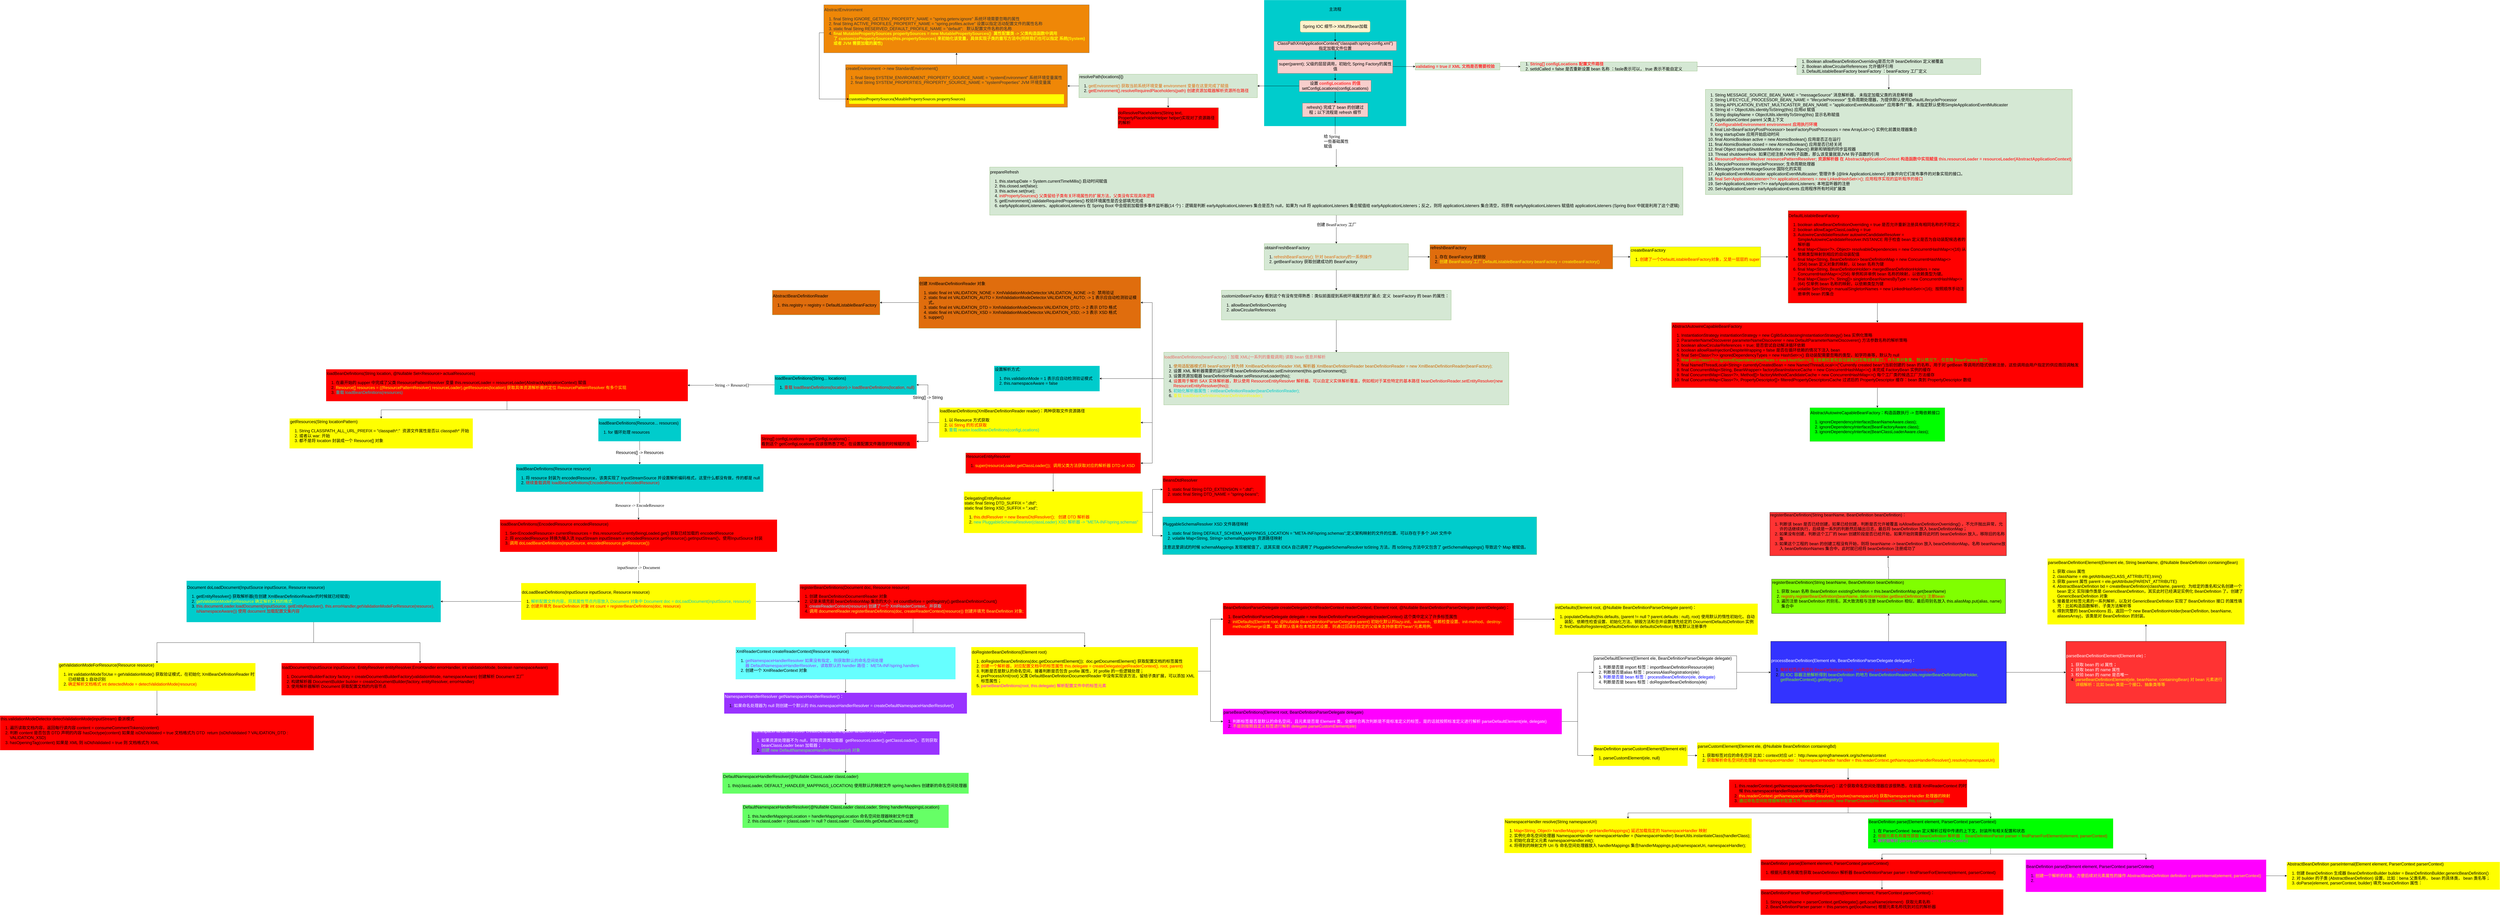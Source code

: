 <mxfile version="20.2.6" type="github">
  <diagram id="C5RBs43oDa-KdzZeNtuy" name="Page-1">
    <mxGraphModel dx="8289" dy="2077" grid="1" gridSize="10" guides="1" tooltips="1" connect="1" arrows="1" fold="1" page="1" pageScale="1" pageWidth="827" pageHeight="1169" math="0" shadow="0">
      <root>
        <mxCell id="WIyWlLk6GJQsqaUBKTNV-0" />
        <mxCell id="WIyWlLk6GJQsqaUBKTNV-1" parent="WIyWlLk6GJQsqaUBKTNV-0" />
        <mxCell id="-McDBByZdcgpEU9wJOO_-78" value="" style="rounded=0;whiteSpace=wrap;html=1;fontFamily=Verdana;fontSize=18;fontColor=#00CCCC;strokeColor=#00CCCC;fillColor=#00CCCC;" parent="WIyWlLk6GJQsqaUBKTNV-1" vertex="1">
          <mxGeometry x="-310" y="-1100" width="620" height="550" as="geometry" />
        </mxCell>
        <mxCell id="-McDBByZdcgpEU9wJOO_-72" style="edgeStyle=orthogonalEdgeStyle;rounded=0;orthogonalLoop=1;jettySize=auto;html=1;entryX=0.5;entryY=0;entryDx=0;entryDy=0;fontFamily=Verdana;fontSize=18;fontColor=#FF0000;" parent="WIyWlLk6GJQsqaUBKTNV-1" source="vhB5iVHmFAJZdGOzhbKn-0" target="vhB5iVHmFAJZdGOzhbKn-5" edge="1">
          <mxGeometry relative="1" as="geometry" />
        </mxCell>
        <mxCell id="vhB5iVHmFAJZdGOzhbKn-0" value="&lt;font style=&quot;font-size: 18px;&quot;&gt;Spring IOC 细节-&amp;gt; XML的bean加载&lt;/font&gt;" style="rounded=1;whiteSpace=wrap;html=1;fillColor=#fff2cc;strokeColor=#d6b656;fontSize=18;" parent="WIyWlLk6GJQsqaUBKTNV-1" vertex="1">
          <mxGeometry x="-153" y="-1010" width="306" height="50" as="geometry" />
        </mxCell>
        <mxCell id="vhB5iVHmFAJZdGOzhbKn-9" value="" style="edgeStyle=orthogonalEdgeStyle;rounded=0;orthogonalLoop=1;jettySize=auto;html=1;fontSize=18;" parent="WIyWlLk6GJQsqaUBKTNV-1" source="vhB5iVHmFAJZdGOzhbKn-5" target="vhB5iVHmFAJZdGOzhbKn-8" edge="1">
          <mxGeometry relative="1" as="geometry" />
        </mxCell>
        <mxCell id="vhB5iVHmFAJZdGOzhbKn-5" value="ClassPathXmlApplicationContext(&quot;classpath:spring-config.xml&quot;)&lt;br style=&quot;font-size: 18px;&quot;&gt;指定加载文件位置" style="rounded=0;whiteSpace=wrap;html=1;fillColor=#f8cecc;strokeColor=#b85450;fontSize=18;" parent="WIyWlLk6GJQsqaUBKTNV-1" vertex="1">
          <mxGeometry x="-268" y="-920" width="536" height="40" as="geometry" />
        </mxCell>
        <mxCell id="vhB5iVHmFAJZdGOzhbKn-11" value="" style="edgeStyle=orthogonalEdgeStyle;rounded=0;orthogonalLoop=1;jettySize=auto;html=1;entryX=0;entryY=0.5;entryDx=0;entryDy=0;fontSize=18;" parent="WIyWlLk6GJQsqaUBKTNV-1" source="vhB5iVHmFAJZdGOzhbKn-8" target="vhB5iVHmFAJZdGOzhbKn-10" edge="1">
          <mxGeometry relative="1" as="geometry" />
        </mxCell>
        <mxCell id="-McDBByZdcgpEU9wJOO_-1" value="" style="edgeStyle=orthogonalEdgeStyle;rounded=0;orthogonalLoop=1;jettySize=auto;html=1;fontColor=#FF3333;fontSize=18;" parent="WIyWlLk6GJQsqaUBKTNV-1" source="vhB5iVHmFAJZdGOzhbKn-8" target="-McDBByZdcgpEU9wJOO_-0" edge="1">
          <mxGeometry relative="1" as="geometry" />
        </mxCell>
        <mxCell id="vhB5iVHmFAJZdGOzhbKn-8" value="super(parent); 父级的层层调用，初始化 Spring Factory的属性值" style="whiteSpace=wrap;html=1;fillColor=#f8cecc;strokeColor=#b85450;rounded=0;fontSize=18;" parent="WIyWlLk6GJQsqaUBKTNV-1" vertex="1">
          <mxGeometry x="-251.5" y="-840" width="503" height="60" as="geometry" />
        </mxCell>
        <mxCell id="vhB5iVHmFAJZdGOzhbKn-13" value="" style="edgeStyle=orthogonalEdgeStyle;rounded=0;orthogonalLoop=1;jettySize=auto;html=1;fontSize=18;" parent="WIyWlLk6GJQsqaUBKTNV-1" source="vhB5iVHmFAJZdGOzhbKn-10" target="vhB5iVHmFAJZdGOzhbKn-12" edge="1">
          <mxGeometry relative="1" as="geometry" />
        </mxCell>
        <mxCell id="vhB5iVHmFAJZdGOzhbKn-17" style="edgeStyle=orthogonalEdgeStyle;rounded=0;orthogonalLoop=1;jettySize=auto;html=1;fontSize=18;" parent="WIyWlLk6GJQsqaUBKTNV-1" source="vhB5iVHmFAJZdGOzhbKn-10" target="vhB5iVHmFAJZdGOzhbKn-12" edge="1">
          <mxGeometry relative="1" as="geometry" />
        </mxCell>
        <mxCell id="vhB5iVHmFAJZdGOzhbKn-10" value="&lt;font color=&quot;#ff3333&quot; style=&quot;font-size: 18px;&quot;&gt;&lt;b style=&quot;font-size: 18px;&quot;&gt;validating = true // XML 文档是否需要校验&lt;/b&gt;&lt;/font&gt;" style="whiteSpace=wrap;html=1;fillColor=#d5e8d4;strokeColor=#82b366;rounded=0;align=left;fontSize=18;" parent="WIyWlLk6GJQsqaUBKTNV-1" vertex="1">
          <mxGeometry x="350" y="-825" width="370" height="30" as="geometry" />
        </mxCell>
        <mxCell id="vhB5iVHmFAJZdGOzhbKn-16" value="" style="edgeStyle=orthogonalEdgeStyle;rounded=0;orthogonalLoop=1;jettySize=auto;html=1;fontSize=18;" parent="WIyWlLk6GJQsqaUBKTNV-1" source="vhB5iVHmFAJZdGOzhbKn-12" target="vhB5iVHmFAJZdGOzhbKn-15" edge="1">
          <mxGeometry relative="1" as="geometry" />
        </mxCell>
        <mxCell id="vhB5iVHmFAJZdGOzhbKn-12" value="&lt;ol style=&quot;font-size: 18px;&quot;&gt;&lt;li style=&quot;font-size: 18px;&quot;&gt;&lt;font color=&quot;#ff3333&quot; style=&quot;font-size: 18px;&quot;&gt;&lt;b style=&quot;font-size: 18px;&quot;&gt;String[] configLocations 配置文件路径&lt;/b&gt;&lt;/font&gt;&lt;/li&gt;&lt;li style=&quot;font-size: 18px;&quot;&gt;setIdCalled = false 是否重新设置 bean 名称 ：fasle表示可以， true 表示不能自定义&lt;/li&gt;&lt;/ol&gt;" style="whiteSpace=wrap;html=1;fillColor=#d5e8d4;strokeColor=#82b366;rounded=0;align=left;fontSize=18;" parent="WIyWlLk6GJQsqaUBKTNV-1" vertex="1">
          <mxGeometry x="810" y="-830" width="772.5" height="40" as="geometry" />
        </mxCell>
        <mxCell id="vhB5iVHmFAJZdGOzhbKn-19" value="" style="edgeStyle=orthogonalEdgeStyle;rounded=0;orthogonalLoop=1;jettySize=auto;html=1;fontSize=18;" parent="WIyWlLk6GJQsqaUBKTNV-1" source="vhB5iVHmFAJZdGOzhbKn-15" target="vhB5iVHmFAJZdGOzhbKn-18" edge="1">
          <mxGeometry relative="1" as="geometry" />
        </mxCell>
        <mxCell id="vhB5iVHmFAJZdGOzhbKn-15" value="&lt;ol style=&quot;font-size: 18px;&quot;&gt;&lt;li style=&quot;font-size: 18px;&quot;&gt;&lt;span style=&quot;background-color: initial; font-size: 18px;&quot;&gt;Boolean allowBeanDefinitionOverriding是否允许 beanDefinition 定义被覆盖&lt;/span&gt;&lt;/li&gt;&lt;li style=&quot;font-size: 18px;&quot;&gt;&lt;span style=&quot;background-color: initial; font-size: 18px;&quot;&gt;Boolean allowCircularReferences 允许循环引用&lt;/span&gt;&lt;/li&gt;&lt;li style=&quot;font-size: 18px;&quot;&gt;&lt;span style=&quot;background-color: initial; font-size: 18px;&quot;&gt;DefaultListableBeanFactory beanFactory ：beanFactory 工厂定义&lt;/span&gt;&lt;/li&gt;&lt;/ol&gt;" style="whiteSpace=wrap;html=1;fillColor=#d5e8d4;strokeColor=#82b366;rounded=0;align=left;fontSize=18;" parent="WIyWlLk6GJQsqaUBKTNV-1" vertex="1">
          <mxGeometry x="2018.13" y="-845" width="803.75" height="70" as="geometry" />
        </mxCell>
        <mxCell id="vhB5iVHmFAJZdGOzhbKn-18" value="&lt;ol style=&quot;font-size: 18px;&quot;&gt;&lt;li style=&quot;font-size: 18px;&quot;&gt;String MESSAGE_SOURCE_BEAN_NAME = &quot;messageSource&quot; 消息解析器， 未指定加载父类的消息解析器&lt;br style=&quot;font-size: 18px;&quot;&gt;&lt;/li&gt;&lt;li style=&quot;font-size: 18px;&quot;&gt;String LIFECYCLE_PROCESSOR_BEAN_NAME = &quot;lifecycleProcessor&quot; 生命周期处理器，为提供默认使用DefaultLifecycleProcessor&lt;/li&gt;&lt;li style=&quot;font-size: 18px;&quot;&gt;String APPLICATION_EVENT_MULTICASTER_BEAN_NAME = &quot;applicationEventMulticaster&quot; 应用事件广播，未指定默认使用SimpleApplicationEventMulticaster&lt;br style=&quot;font-size: 18px;&quot;&gt;&lt;/li&gt;&lt;li style=&quot;font-size: 18px;&quot;&gt;String id = ObjectUtils.identityToString(this) 应用id 赋值&lt;br style=&quot;font-size: 18px;&quot;&gt;&lt;/li&gt;&lt;li style=&quot;font-size: 18px;&quot;&gt;String displayName = ObjectUtils.identityToString(this) 显示名称赋值&lt;br style=&quot;font-size: 18px;&quot;&gt;&lt;/li&gt;&lt;li style=&quot;font-size: 18px;&quot;&gt;ApplicationContext parent 父类上下文&lt;br style=&quot;font-size: 18px;&quot;&gt;&lt;/li&gt;&lt;li style=&quot;font-size: 18px;&quot;&gt;&lt;font color=&quot;#ff3333&quot; style=&quot;font-size: 18px;&quot;&gt;&lt;b style=&quot;font-size: 18px;&quot;&gt;ConfigurableEnvironment environment 应用执行环境&amp;nbsp;&lt;/b&gt;&lt;/font&gt;&lt;br style=&quot;font-size: 18px;&quot;&gt;&lt;/li&gt;&lt;li style=&quot;font-size: 18px;&quot;&gt;final List&amp;lt;BeanFactoryPostProcessor&amp;gt; beanFactoryPostProcessors = new ArrayList&amp;lt;&amp;gt;() 实例化前置处理器集合&lt;br style=&quot;font-size: 18px;&quot;&gt;&lt;/li&gt;&lt;li style=&quot;font-size: 18px;&quot;&gt;long startupDate 应用开始启动时间&lt;br style=&quot;font-size: 18px;&quot;&gt;&lt;/li&gt;&lt;li style=&quot;font-size: 18px;&quot;&gt;final AtomicBoolean active = new AtomicBoolean() 应用是否正在运行&lt;/li&gt;&lt;li style=&quot;font-size: 18px;&quot;&gt;final AtomicBoolean closed = new AtomicBoolean() 应用是否已经关闭&lt;br style=&quot;font-size: 18px;&quot;&gt;&lt;/li&gt;&lt;li style=&quot;font-size: 18px;&quot;&gt;final Object startupShutdownMonitor = new Object() 刷新和销毁的同步监视器&lt;/li&gt;&lt;li style=&quot;font-size: 18px;&quot;&gt;Thread shutdownHook&amp;nbsp; 如果已经注册JVM钩子函数，那么该变量就是JVM 钩子函数的引用&lt;br style=&quot;font-size: 18px;&quot;&gt;&lt;/li&gt;&lt;li style=&quot;font-size: 18px;&quot;&gt;&lt;b style=&quot;font-size: 18px;&quot;&gt;&lt;font color=&quot;#ff3333&quot; style=&quot;font-size: 18px;&quot;&gt;ResourcePatternResolver resourcePatternResolver; 资源解析器 在&amp;nbsp;&lt;/font&gt;&lt;/b&gt;&lt;font color=&quot;#ff3333&quot; style=&quot;font-size: 18px;&quot;&gt;&lt;b style=&quot;font-size: 18px;&quot;&gt;AbstractApplicationContext 构造函数中实现赋值&amp;nbsp;this.resourceLoader = resourceLoader(&lt;b style=&quot;font-size: 18px;&quot;&gt;AbstractApplicationContext&lt;/b&gt;)&lt;/b&gt;&lt;/font&gt;&lt;br style=&quot;font-size: 18px;&quot;&gt;&lt;/li&gt;&lt;li style=&quot;font-size: 18px;&quot;&gt;LifecycleProcessor lifecycleProcessor; 生命周期处理器&lt;br style=&quot;font-size: 18px;&quot;&gt;&lt;/li&gt;&lt;li style=&quot;font-size: 18px;&quot;&gt;MessageSource messageSource 国际化的实现&lt;br style=&quot;font-size: 18px;&quot;&gt;&lt;/li&gt;&lt;li style=&quot;font-size: 18px;&quot;&gt;ApplicationEventMulticaster applicationEventMulticaster; 管理许多 {@link ApplicationListener} 对象并向它们发布事件的对象实现的接口。&lt;br style=&quot;font-size: 18px;&quot;&gt;&lt;/li&gt;&lt;li style=&quot;font-size: 18px;&quot;&gt;&lt;font color=&quot;#ff0000&quot; style=&quot;font-size: 18px;&quot;&gt;final Set&amp;lt;ApplicationListener&amp;lt;?&amp;gt;&amp;gt; applicationListeners = new LinkedHashSet&amp;lt;&amp;gt;(); 应用程序实现的监听程序的接口&lt;/font&gt;&lt;br style=&quot;font-size: 18px;&quot;&gt;&lt;/li&gt;&lt;li style=&quot;font-size: 18px;&quot;&gt;Set&amp;lt;ApplicationListener&amp;lt;?&amp;gt;&amp;gt; earlyApplicationListeners; 本地监听器的注册&lt;br style=&quot;font-size: 18px;&quot;&gt;&lt;/li&gt;&lt;li style=&quot;font-size: 18px;&quot;&gt;Set&amp;lt;ApplicationEvent&amp;gt; earlyApplicationEvents 应用程序所有时间扩展类&lt;br style=&quot;font-size: 18px;&quot;&gt;&lt;/li&gt;&lt;/ol&gt;" style="whiteSpace=wrap;html=1;align=left;fillColor=#d5e8d4;strokeColor=#82b366;rounded=0;fontSize=18;" parent="WIyWlLk6GJQsqaUBKTNV-1" vertex="1">
          <mxGeometry x="1618.28" y="-710" width="1603.44" height="460" as="geometry" />
        </mxCell>
        <mxCell id="-McDBByZdcgpEU9wJOO_-5" value="" style="edgeStyle=orthogonalEdgeStyle;rounded=0;orthogonalLoop=1;jettySize=auto;html=1;fontColor=#000000;entryX=1;entryY=0.5;entryDx=0;entryDy=0;fontSize=18;" parent="WIyWlLk6GJQsqaUBKTNV-1" source="-McDBByZdcgpEU9wJOO_-0" target="-McDBByZdcgpEU9wJOO_-4" edge="1">
          <mxGeometry relative="1" as="geometry" />
        </mxCell>
        <mxCell id="-McDBByZdcgpEU9wJOO_-32" value="" style="edgeStyle=orthogonalEdgeStyle;rounded=0;orthogonalLoop=1;jettySize=auto;html=1;fontFamily=Verdana;fontSize=18;fontColor=#FF0000;" parent="WIyWlLk6GJQsqaUBKTNV-1" source="-McDBByZdcgpEU9wJOO_-0" target="-McDBByZdcgpEU9wJOO_-31" edge="1">
          <mxGeometry relative="1" as="geometry" />
        </mxCell>
        <mxCell id="-McDBByZdcgpEU9wJOO_-0" value="设置&amp;nbsp;&lt;span style=&quot;text-align: left; font-size: 18px;&quot;&gt;&lt;font style=&quot;font-weight: bold; font-size: 18px;&quot; color=&quot;#ff3333&quot;&gt;configLocations 的值&lt;/font&gt;&lt;br style=&quot;font-size: 18px;&quot;&gt;&lt;div style=&quot;text-align: left; font-size: 18px;&quot;&gt;&lt;span style=&quot;background-color: initial; text-align: center; font-size: 18px;&quot;&gt;setConfigLocations(configLocations)&lt;/span&gt;&lt;/div&gt;&lt;/span&gt;" style="whiteSpace=wrap;html=1;fillColor=#f8cecc;strokeColor=#b85450;rounded=0;fontSize=18;" parent="WIyWlLk6GJQsqaUBKTNV-1" vertex="1">
          <mxGeometry x="-157" y="-749.99" width="314" height="50" as="geometry" />
        </mxCell>
        <mxCell id="-McDBByZdcgpEU9wJOO_-7" value="" style="edgeStyle=orthogonalEdgeStyle;rounded=0;orthogonalLoop=1;jettySize=auto;html=1;fontColor=#000000;fontSize=18;" parent="WIyWlLk6GJQsqaUBKTNV-1" source="-McDBByZdcgpEU9wJOO_-4" target="-McDBByZdcgpEU9wJOO_-6" edge="1">
          <mxGeometry relative="1" as="geometry" />
        </mxCell>
        <mxCell id="swjzN8IUrycUAb-GRa1w-0" style="edgeStyle=orthogonalEdgeStyle;rounded=0;orthogonalLoop=1;jettySize=auto;html=1;entryX=0.5;entryY=0;entryDx=0;entryDy=0;fontSize=18;" parent="WIyWlLk6GJQsqaUBKTNV-1" source="-McDBByZdcgpEU9wJOO_-4" target="-McDBByZdcgpEU9wJOO_-26" edge="1">
          <mxGeometry relative="1" as="geometry" />
        </mxCell>
        <mxCell id="-McDBByZdcgpEU9wJOO_-4" value="resolvePath(locations[i])&lt;br style=&quot;font-size: 18px;&quot;&gt;&lt;ol style=&quot;font-size: 18px;&quot;&gt;&lt;li style=&quot;font-size: 18px;&quot;&gt;&lt;font color=&quot;#e06d0d&quot; style=&quot;font-size: 18px;&quot;&gt;getEnvironment() 获取当前系统环境变量 environment 变量在这里完成了赋值&lt;/font&gt;&lt;/li&gt;&lt;li style=&quot;font-size: 18px;&quot;&gt;&lt;font color=&quot;#ff0000&quot; style=&quot;font-size: 18px;&quot;&gt;getEnvironment().resolveRequiredPlaceholders(path) 创建资源加载器解析资源所在路径&lt;/font&gt;&lt;br style=&quot;font-size: 18px;&quot;&gt;&lt;/li&gt;&lt;/ol&gt;" style="whiteSpace=wrap;html=1;fillColor=#d5e8d4;strokeColor=#82b366;rounded=0;align=left;fontSize=18;" parent="WIyWlLk6GJQsqaUBKTNV-1" vertex="1">
          <mxGeometry x="-1120" y="-776.25" width="780" height="102.5" as="geometry" />
        </mxCell>
        <mxCell id="-McDBByZdcgpEU9wJOO_-9" value="" style="edgeStyle=orthogonalEdgeStyle;rounded=0;orthogonalLoop=1;jettySize=auto;html=1;fontColor=#E06D0D;fontSize=18;" parent="WIyWlLk6GJQsqaUBKTNV-1" source="-McDBByZdcgpEU9wJOO_-6" target="-McDBByZdcgpEU9wJOO_-8" edge="1">
          <mxGeometry relative="1" as="geometry" />
        </mxCell>
        <mxCell id="-McDBByZdcgpEU9wJOO_-8" value="AbstractEnvironment&lt;br style=&quot;font-size: 18px;&quot;&gt;&lt;ol style=&quot;font-size: 18px;&quot;&gt;&lt;li style=&quot;font-size: 18px;&quot;&gt;final String IGNORE_GETENV_PROPERTY_NAME = &quot;spring.getenv.ignore&quot; 系统环境需要忽略的属性&lt;br style=&quot;font-size: 18px;&quot;&gt;&lt;/li&gt;&lt;li style=&quot;font-size: 18px;&quot;&gt;final String ACTIVE_PROFILES_PROPERTY_NAME = &quot;spring.profiles.active&quot;&amp;nbsp;设置以指定活动配置文件的属性名称&lt;br style=&quot;font-size: 18px;&quot;&gt;&lt;/li&gt;&lt;li style=&quot;font-size: 18px;&quot;&gt;static final String RESERVED_DEFAULT_PROFILE_NAME = &quot;default&quot;;&amp;nbsp; &amp;nbsp;默认配置文件名称的名称&lt;br style=&quot;font-size: 18px;&quot;&gt;&lt;/li&gt;&lt;li style=&quot;font-size: 18px;&quot;&gt;&lt;b style=&quot;font-size: 18px;&quot;&gt;&lt;font color=&quot;#ffff00&quot; style=&quot;font-size: 18px;&quot;&gt;final MutablePropertySources propertySources = new MutablePropertySources()&amp;nbsp; 属性配置类 -&amp;gt; 父类构造函数中调用了&amp;nbsp;customizePropertySources(this.propertySources) 来初始化该变量，具体实现子类的重写方法中(同样我们也可以指定 系统(System) 或者 JVM 需要加载的属性)&lt;/font&gt;&lt;/b&gt;&lt;br style=&quot;font-size: 18px;&quot;&gt;&lt;/li&gt;&lt;/ol&gt;" style="whiteSpace=wrap;html=1;align=left;fillColor=#EF8707;strokeColor=#666666;fontColor=#333333;rounded=0;fontSize=18;" parent="WIyWlLk6GJQsqaUBKTNV-1" vertex="1">
          <mxGeometry x="-2235" y="-1080" width="1160" height="210" as="geometry" />
        </mxCell>
        <mxCell id="-McDBByZdcgpEU9wJOO_-16" value="" style="group;fontSize=18;" parent="WIyWlLk6GJQsqaUBKTNV-1" vertex="1" connectable="0">
          <mxGeometry x="-2140" y="-818.12" width="970" height="186.25" as="geometry" />
        </mxCell>
        <mxCell id="-McDBByZdcgpEU9wJOO_-6" value="createEnvironment -&amp;gt; new StandardEnvironment()&lt;br style=&quot;font-size: 18px;&quot;&gt;&lt;ol style=&quot;font-size: 18px;&quot;&gt;&lt;li style=&quot;font-size: 18px;&quot;&gt;final String SYSTEM_ENVIRONMENT_PROPERTY_SOURCE_NAME = &quot;systemEnvironment&quot; 系统环境变量属性&lt;br style=&quot;font-size: 18px;&quot;&gt;&lt;/li&gt;&lt;li style=&quot;font-size: 18px;&quot;&gt;final String SYSTEM_PROPERTIES_PROPERTY_SOURCE_NAME = &quot;systemProperties&quot; JVM 环境变量属&lt;/li&gt;&lt;/ol&gt;" style="whiteSpace=wrap;html=1;align=left;fillColor=#EF8707;strokeColor=#666666;rounded=0;fontColor=#333333;horizontal=1;verticalAlign=top;fontSize=18;" parent="-McDBByZdcgpEU9wJOO_-16" vertex="1">
          <mxGeometry width="970.0" height="186.25" as="geometry" />
        </mxCell>
        <mxCell id="-McDBByZdcgpEU9wJOO_-15" value="&lt;font color=&quot;#000000&quot; style=&quot;font-size: 18px;&quot;&gt;customizePropertySources(MutablePropertySources propertySources)&lt;/font&gt;" style="rounded=0;whiteSpace=wrap;html=1;fontFamily=Verdana;fontSize=18;fontColor=#FFFF00;strokeColor=#EF8707;fillColor=#FFFF00;align=left;" parent="-McDBByZdcgpEU9wJOO_-16" vertex="1">
          <mxGeometry x="14.923" y="128.942" width="940.154" height="42.981" as="geometry" />
        </mxCell>
        <mxCell id="-McDBByZdcgpEU9wJOO_-18" style="edgeStyle=orthogonalEdgeStyle;rounded=0;orthogonalLoop=1;jettySize=auto;html=1;entryX=0;entryY=0.5;entryDx=0;entryDy=0;fontFamily=Verdana;fontSize=18;fontColor=#000000;exitX=0;exitY=0.582;exitDx=0;exitDy=0;exitPerimeter=0;" parent="WIyWlLk6GJQsqaUBKTNV-1" source="-McDBByZdcgpEU9wJOO_-8" target="-McDBByZdcgpEU9wJOO_-15" edge="1">
          <mxGeometry relative="1" as="geometry" />
        </mxCell>
        <mxCell id="-McDBByZdcgpEU9wJOO_-26" value="doResolvePlaceholders(String text, PropertyPlaceholderHelper helper)实现对了资源路径的解析" style="whiteSpace=wrap;html=1;align=left;fillColor=#FF0000;strokeColor=#82b366;rounded=0;fontSize=18;" parent="WIyWlLk6GJQsqaUBKTNV-1" vertex="1">
          <mxGeometry x="-950" y="-630" width="440" height="90" as="geometry" />
        </mxCell>
        <mxCell id="-McDBByZdcgpEU9wJOO_-36" value="" style="edgeStyle=orthogonalEdgeStyle;rounded=0;orthogonalLoop=1;jettySize=auto;html=1;fontFamily=Verdana;fontSize=18;fontColor=#FF0000;entryX=0.5;entryY=0;entryDx=0;entryDy=0;" parent="WIyWlLk6GJQsqaUBKTNV-1" source="-McDBByZdcgpEU9wJOO_-31" target="-McDBByZdcgpEU9wJOO_-35" edge="1">
          <mxGeometry relative="1" as="geometry" />
        </mxCell>
        <mxCell id="-McDBByZdcgpEU9wJOO_-39" value="&lt;div style=&quot;text-align: left; font-size: 18px;&quot;&gt;给 Spring&lt;/div&gt;一些基础属性&lt;br style=&quot;font-size: 18px;&quot;&gt;&lt;div style=&quot;text-align: left; font-size: 18px;&quot;&gt;赋值&lt;/div&gt;" style="edgeLabel;html=1;align=center;verticalAlign=middle;resizable=0;points=[];fontSize=18;fontFamily=Verdana;fontColor=#000000;" parent="-McDBByZdcgpEU9wJOO_-36" vertex="1" connectable="0">
          <mxGeometry x="0.007" y="2" relative="1" as="geometry">
            <mxPoint as="offset" />
          </mxGeometry>
        </mxCell>
        <mxCell id="-McDBByZdcgpEU9wJOO_-31" value="refresh() 完成了 bean 的创建过程；以下流程是 refresh 细节" style="whiteSpace=wrap;html=1;fillColor=#f8cecc;strokeColor=#b85450;rounded=0;fontSize=18;" parent="WIyWlLk6GJQsqaUBKTNV-1" vertex="1">
          <mxGeometry x="-143" y="-650" width="286" height="60" as="geometry" />
        </mxCell>
        <mxCell id="-McDBByZdcgpEU9wJOO_-38" value="" style="edgeStyle=orthogonalEdgeStyle;rounded=0;orthogonalLoop=1;jettySize=auto;html=1;fontFamily=Verdana;fontSize=18;fontColor=#000000;" parent="WIyWlLk6GJQsqaUBKTNV-1" source="-McDBByZdcgpEU9wJOO_-35" target="-McDBByZdcgpEU9wJOO_-37" edge="1">
          <mxGeometry relative="1" as="geometry" />
        </mxCell>
        <mxCell id="-McDBByZdcgpEU9wJOO_-40" value="创建 BeanFactory 工厂" style="edgeLabel;html=1;align=center;verticalAlign=middle;resizable=0;points=[];fontSize=18;fontFamily=Verdana;fontColor=#000000;" parent="-McDBByZdcgpEU9wJOO_-38" vertex="1" connectable="0">
          <mxGeometry x="-0.324" y="1" relative="1" as="geometry">
            <mxPoint as="offset" />
          </mxGeometry>
        </mxCell>
        <mxCell id="-McDBByZdcgpEU9wJOO_-35" value="prepareRefresh&lt;br style=&quot;font-size: 18px;&quot;&gt;&lt;ol style=&quot;font-size: 18px;&quot;&gt;&lt;li style=&quot;font-size: 18px;&quot;&gt;&lt;span style=&quot;background-color: initial; font-size: 18px;&quot;&gt;this.startupDate = System.currentTimeMillis() 启动时间赋值&lt;/span&gt;&lt;br style=&quot;font-size: 18px;&quot;&gt;&lt;/li&gt;&lt;li style=&quot;font-size: 18px;&quot;&gt;this.closed.set(false);&amp;nbsp;&lt;br style=&quot;font-size: 18px;&quot;&gt;&lt;/li&gt;&lt;li style=&quot;font-size: 18px;&quot;&gt;this.active.set(true);&lt;br style=&quot;font-size: 18px;&quot;&gt;&lt;/li&gt;&lt;li style=&quot;font-size: 18px;&quot;&gt;&lt;font color=&quot;#ff0000&quot; style=&quot;font-size: 18px;&quot;&gt;initPropertySources() 父类留给子类有关环境属性的扩展方法，父类没有实现具体逻辑&lt;/font&gt;&lt;/li&gt;&lt;li style=&quot;font-size: 18px;&quot;&gt;getEnvironment().validateRequiredProperties() 校验环境属性是否全部填充完成&lt;br style=&quot;font-size: 18px;&quot;&gt;&lt;/li&gt;&lt;li style=&quot;font-size: 18px;&quot;&gt;earlyApplicationListeners、applicationListeners 在 Spring Boot 中会提前加载很多事件监听器(14 个)：逻辑是判断 earlyApplicationListeners 集合是否为 null，如果为 null 将 applicationListeners 集合赋值给 earlyApplicationListeners；反之，则将 applicationListeners 集合清空，将原有 earlyApplicationListeners 赋值给 applicationListeners (Spring Boot 中就是利用了这个逻辑)&lt;/li&gt;&lt;/ol&gt;" style="whiteSpace=wrap;html=1;fillColor=#d5e8d4;strokeColor=#82b366;rounded=0;align=left;fontSize=18;" parent="WIyWlLk6GJQsqaUBKTNV-1" vertex="1">
          <mxGeometry x="-1510" y="-370" width="3030" height="210" as="geometry" />
        </mxCell>
        <mxCell id="-McDBByZdcgpEU9wJOO_-46" style="edgeStyle=orthogonalEdgeStyle;rounded=0;orthogonalLoop=1;jettySize=auto;html=1;exitX=1;exitY=0.5;exitDx=0;exitDy=0;entryX=0;entryY=0.5;entryDx=0;entryDy=0;fontFamily=Verdana;fontSize=18;fontColor=#FFFF00;" parent="WIyWlLk6GJQsqaUBKTNV-1" source="-McDBByZdcgpEU9wJOO_-37" target="-McDBByZdcgpEU9wJOO_-43" edge="1">
          <mxGeometry relative="1" as="geometry" />
        </mxCell>
        <mxCell id="-McDBByZdcgpEU9wJOO_-60" style="edgeStyle=orthogonalEdgeStyle;rounded=0;orthogonalLoop=1;jettySize=auto;html=1;fontFamily=Verdana;fontSize=18;fontColor=#00FF00;" parent="WIyWlLk6GJQsqaUBKTNV-1" source="-McDBByZdcgpEU9wJOO_-37" target="-McDBByZdcgpEU9wJOO_-56" edge="1">
          <mxGeometry relative="1" as="geometry" />
        </mxCell>
        <mxCell id="-McDBByZdcgpEU9wJOO_-37" value="obtainFreshBeanFactory&lt;br style=&quot;font-size: 18px;&quot;&gt;&lt;ol style=&quot;font-size: 18px;&quot;&gt;&lt;li style=&quot;font-size: 18px;&quot;&gt;&lt;font color=&quot;#e06d0d&quot; style=&quot;font-size: 18px;&quot;&gt;refreshBeanFactory(); 针对 beanFactory的一系例操作&lt;/font&gt;&lt;br style=&quot;font-size: 18px;&quot;&gt;&lt;/li&gt;&lt;li style=&quot;font-size: 18px;&quot;&gt;getBeanFactory 获取创建成功的 BeanFactory&lt;br style=&quot;font-size: 18px;&quot;&gt;&lt;/li&gt;&lt;/ol&gt;" style="whiteSpace=wrap;html=1;align=left;fillColor=#d5e8d4;strokeColor=#82b366;rounded=0;fontSize=18;" parent="WIyWlLk6GJQsqaUBKTNV-1" vertex="1">
          <mxGeometry x="-310" y="-35" width="630" height="115" as="geometry" />
        </mxCell>
        <mxCell id="-McDBByZdcgpEU9wJOO_-49" style="edgeStyle=orthogonalEdgeStyle;rounded=0;orthogonalLoop=1;jettySize=auto;html=1;exitX=1;exitY=0.5;exitDx=0;exitDy=0;entryX=0;entryY=0.5;entryDx=0;entryDy=0;fontFamily=Verdana;fontSize=18;fontColor=#FFFF00;" parent="WIyWlLk6GJQsqaUBKTNV-1" source="-McDBByZdcgpEU9wJOO_-43" target="-McDBByZdcgpEU9wJOO_-47" edge="1">
          <mxGeometry relative="1" as="geometry" />
        </mxCell>
        <mxCell id="-McDBByZdcgpEU9wJOO_-43" value="refreshBeanFactory&lt;br style=&quot;font-size: 18px;&quot;&gt;&lt;ol style=&quot;font-size: 18px;&quot;&gt;&lt;li style=&quot;font-size: 18px;&quot;&gt;存在 BeanFactory 就销毁&lt;/li&gt;&lt;li style=&quot;font-size: 18px;&quot;&gt;&lt;font color=&quot;#ffff00&quot; style=&quot;font-size: 18px;&quot;&gt;创建 BeanFactory 工厂&amp;nbsp;DefaultListableBeanFactory beanFactory = createBeanFactory()&lt;/font&gt;&lt;/li&gt;&lt;/ol&gt;" style="whiteSpace=wrap;html=1;align=left;fillColor=#E06D0D;strokeColor=#82b366;rounded=0;fontSize=18;" parent="WIyWlLk6GJQsqaUBKTNV-1" vertex="1">
          <mxGeometry x="414" y="-30.62" width="799.37" height="106.25" as="geometry" />
        </mxCell>
        <mxCell id="-McDBByZdcgpEU9wJOO_-51" value="" style="edgeStyle=orthogonalEdgeStyle;rounded=0;orthogonalLoop=1;jettySize=auto;html=1;fontFamily=Verdana;fontSize=18;fontColor=#FF0000;exitX=1;exitY=0.5;exitDx=0;exitDy=0;entryX=0;entryY=0.5;entryDx=0;entryDy=0;" parent="WIyWlLk6GJQsqaUBKTNV-1" source="-McDBByZdcgpEU9wJOO_-47" target="-McDBByZdcgpEU9wJOO_-50" edge="1">
          <mxGeometry relative="1" as="geometry" />
        </mxCell>
        <mxCell id="-McDBByZdcgpEU9wJOO_-47" value="createBeanFactory&lt;br style=&quot;font-size: 18px;&quot;&gt;&lt;ol style=&quot;font-size: 18px;&quot;&gt;&lt;li style=&quot;font-size: 18px;&quot;&gt;&lt;font color=&quot;#ff0000&quot; style=&quot;font-size: 18px;&quot;&gt;创建了一个DefaultListableBeanFactory对象，又是一层层的 super&lt;/font&gt;&lt;/li&gt;&lt;/ol&gt;" style="whiteSpace=wrap;html=1;align=left;fillColor=#FFFF00;strokeColor=#82b366;rounded=0;fontSize=18;" parent="WIyWlLk6GJQsqaUBKTNV-1" vertex="1">
          <mxGeometry x="1290" y="-21.25" width="570" height="87.5" as="geometry" />
        </mxCell>
        <mxCell id="-McDBByZdcgpEU9wJOO_-53" value="" style="edgeStyle=orthogonalEdgeStyle;rounded=0;orthogonalLoop=1;jettySize=auto;html=1;fontFamily=Verdana;fontSize=18;fontColor=#FF0000;" parent="WIyWlLk6GJQsqaUBKTNV-1" source="-McDBByZdcgpEU9wJOO_-50" target="-McDBByZdcgpEU9wJOO_-52" edge="1">
          <mxGeometry relative="1" as="geometry" />
        </mxCell>
        <mxCell id="-McDBByZdcgpEU9wJOO_-50" value="DefaultListableBeanFactory&lt;br style=&quot;font-size: 18px;&quot;&gt;&lt;ol style=&quot;font-size: 18px;&quot;&gt;&lt;li style=&quot;font-size: 18px;&quot;&gt;boolean allowBeanDefinitionOverriding = true&amp;nbsp;是否允许重新注册具有相同名称的不同定义&lt;br style=&quot;font-size: 18px;&quot;&gt;&lt;/li&gt;&lt;li style=&quot;font-size: 18px;&quot;&gt;boolean allowEagerClassLoading = true&lt;br style=&quot;font-size: 18px;&quot;&gt;&lt;/li&gt;&lt;li style=&quot;font-size: 18px;&quot;&gt;AutowireCandidateResolver autowireCandidateResolver = SimpleAutowireCandidateResolver.INSTANCE&amp;nbsp;用于检查 bean 定义是否为自动装配候选者的解析器&lt;br style=&quot;font-size: 18px;&quot;&gt;&lt;/li&gt;&lt;li style=&quot;font-size: 18px;&quot;&gt;final Map&amp;lt;Class&amp;lt;?&amp;gt;, Object&amp;gt; resolvableDependencies = new ConcurrentHashMap&amp;lt;&amp;gt;(16) 从依赖类型映射到相应的自动装配值&lt;br style=&quot;font-size: 18px;&quot;&gt;&lt;/li&gt;&lt;li style=&quot;font-size: 18px;&quot;&gt;final Map&amp;lt;String, BeanDefinition&amp;gt; beanDefinitionMap = new ConcurrentHashMap&amp;lt;&amp;gt;(256)&amp;nbsp;bean 定义对象的映射，以 bean 名称为键&lt;br style=&quot;font-size: 18px;&quot;&gt;&lt;/li&gt;&lt;li style=&quot;font-size: 18px;&quot;&gt;final Map&amp;lt;String, BeanDefinitionHolder&amp;gt; mergedBeanDefinitionHolders = new ConcurrentHashMap&amp;lt;&amp;gt;(256)&amp;nbsp;单例和非单例 bean 名称的映射，以依赖类型为键。&lt;br style=&quot;font-size: 18px;&quot;&gt;&lt;/li&gt;&lt;li style=&quot;font-size: 18px;&quot;&gt;final Map&amp;lt;Class&amp;lt;?&amp;gt;, String[]&amp;gt; singletonBeanNamesByType = new ConcurrentHashMap&amp;lt;&amp;gt;(64) 仅单例 bean 名称的映射，以依赖类型为键&lt;br style=&quot;font-size: 18px;&quot;&gt;&lt;/li&gt;&lt;li style=&quot;font-size: 18px;&quot;&gt;volatile Set&amp;lt;String&amp;gt; manualSingletonNames = new LinkedHashSet&amp;lt;&amp;gt;(16);&amp;nbsp; 按照顺序手动注册单例 bean 的集合&lt;br style=&quot;font-size: 18px;&quot;&gt;&lt;/li&gt;&lt;/ol&gt;" style="whiteSpace=wrap;html=1;align=left;fillColor=#FF0000;strokeColor=#82b366;rounded=0;fontSize=18;" parent="WIyWlLk6GJQsqaUBKTNV-1" vertex="1">
          <mxGeometry x="1980" y="-180" width="780" height="405" as="geometry" />
        </mxCell>
        <mxCell id="-McDBByZdcgpEU9wJOO_-55" value="" style="edgeStyle=orthogonalEdgeStyle;rounded=0;orthogonalLoop=1;jettySize=auto;html=1;fontFamily=Verdana;fontSize=18;fontColor=#00FF00;" parent="WIyWlLk6GJQsqaUBKTNV-1" source="-McDBByZdcgpEU9wJOO_-52" target="-McDBByZdcgpEU9wJOO_-54" edge="1">
          <mxGeometry relative="1" as="geometry" />
        </mxCell>
        <mxCell id="-McDBByZdcgpEU9wJOO_-52" value="AbstractAutowireCapableBeanFactory&lt;br style=&quot;font-size: 18px;&quot;&gt;&lt;ol style=&quot;font-size: 18px;&quot;&gt;&lt;li style=&quot;font-size: 18px;&quot;&gt;InstantiationStrategy instantiationStrategy = new CglibSubclassingInstantiationStrategy() bea 实例化策略&lt;br style=&quot;font-size: 18px;&quot;&gt;&lt;/li&gt;&lt;li style=&quot;font-size: 18px;&quot;&gt;ParameterNameDiscoverer parameterNameDiscoverer = new DefaultParameterNameDiscoverer() 方法参数名称的解析策略&lt;br style=&quot;font-size: 18px;&quot;&gt;&lt;/li&gt;&lt;li style=&quot;font-size: 18px;&quot;&gt;boolean allowCircularReferences = true; 是否尝试自动解决循环依赖&lt;br style=&quot;font-size: 18px;&quot;&gt;&lt;/li&gt;&lt;li style=&quot;font-size: 18px;&quot;&gt;boolean allowRawInjectionDespiteWrapping = false 是否在循环依赖的情况下注入 bean&lt;br style=&quot;font-size: 18px;&quot;&gt;&lt;/li&gt;&lt;li style=&quot;font-size: 18px;&quot;&gt;final Set&amp;lt;Class&amp;lt;?&amp;gt;&amp;gt; ignoredDependencyTypes = new HashSet&amp;lt;&amp;gt;() 自动装配需要忽略的类型，如字符串等，默认为 null&lt;br style=&quot;font-size: 18px;&quot;&gt;&lt;/li&gt;&lt;li style=&quot;font-size: 18px;&quot;&gt;&lt;font color=&quot;#00ff00&quot; style=&quot;font-size: 18px;&quot;&gt;final Set&amp;lt;Class&amp;lt;?&amp;gt;&amp;gt; ignoredDependencyInterfaces = new HashSet&amp;lt;&amp;gt;();&amp;nbsp;在依赖检查和自动装配时忽略依赖接口，作为类对象集。默认情况下，仅忽略 BeanFactory 接口。&lt;/font&gt;&lt;br style=&quot;font-size: 18px;&quot;&gt;&lt;/li&gt;&lt;li style=&quot;font-size: 18px;&quot;&gt;final NamedThreadLocal&amp;lt;String&amp;gt; currentlyCreatedBean = new NamedThreadLocal&amp;lt;&amp;gt;(&quot;Currently created bean&quot;)当前创建的 bean 的名称，用于对 getBean 等调用的隐式依赖注册，这些调用由用户指定的供应商回调触发&lt;br style=&quot;font-size: 18px;&quot;&gt;&lt;/li&gt;&lt;li style=&quot;font-size: 18px;&quot;&gt;final ConcurrentMap&amp;lt;String, BeanWrapper&amp;gt; factoryBeanInstanceCache = new ConcurrentHashMap&amp;lt;&amp;gt;()&amp;nbsp;未完成 FactoryBean 实例的缓存&lt;br style=&quot;font-size: 18px;&quot;&gt;&lt;/li&gt;&lt;li style=&quot;font-size: 18px;&quot;&gt;final ConcurrentMap&amp;lt;Class&amp;lt;?&amp;gt;, Method[]&amp;gt; factoryMethodCandidateCache = new ConcurrentHashMap&amp;lt;&amp;gt;()&amp;nbsp;每个工厂类的候选工厂方法缓存&lt;br style=&quot;font-size: 18px;&quot;&gt;&lt;/li&gt;&lt;li style=&quot;font-size: 18px;&quot;&gt;final ConcurrentMap&amp;lt;Class&amp;lt;?&amp;gt;, PropertyDescriptor[]&amp;gt; filteredPropertyDescriptorsCache 过滤后的 PropertyDescriptor 缓存：bean 类到 PropertyDescriptor 数组&lt;br style=&quot;font-size: 18px;&quot;&gt;&lt;/li&gt;&lt;/ol&gt;" style="whiteSpace=wrap;html=1;align=left;fillColor=#FF0000;strokeColor=#82b366;rounded=0;fontSize=18;" parent="WIyWlLk6GJQsqaUBKTNV-1" vertex="1">
          <mxGeometry x="1470.62" y="310" width="1798.75" height="285" as="geometry" />
        </mxCell>
        <mxCell id="-McDBByZdcgpEU9wJOO_-54" value="AbstractAutowireCapableBeanFactory：构造函数执行 -&amp;gt; 忽略依赖接口&lt;br style=&quot;font-size: 18px;&quot;&gt;&lt;ol style=&quot;font-size: 18px;&quot;&gt;&lt;li style=&quot;font-size: 18px;&quot;&gt;&lt;span style=&quot;background-color: initial; font-size: 18px;&quot;&gt;ignoreDependencyInterface(BeanNameAware.class);&lt;/span&gt;&lt;br style=&quot;font-size: 18px;&quot;&gt;&lt;/li&gt;&lt;li style=&quot;font-size: 18px;&quot;&gt;&lt;span style=&quot;font-size: 18px;&quot;&gt;  &lt;/span&gt;ignoreDependencyInterface(BeanFactoryAware.class);&lt;/li&gt;&lt;li style=&quot;font-size: 18px;&quot;&gt;&lt;span style=&quot;font-size: 18px;&quot;&gt;  &lt;/span&gt;ignoreDependencyInterface(BeanClassLoaderAware.class);&lt;/li&gt;&lt;/ol&gt;" style="whiteSpace=wrap;html=1;align=left;fillColor=#00FF00;strokeColor=#82b366;rounded=0;fontSize=18;" parent="WIyWlLk6GJQsqaUBKTNV-1" vertex="1">
          <mxGeometry x="2075" y="682.5" width="590" height="147.5" as="geometry" />
        </mxCell>
        <mxCell id="-McDBByZdcgpEU9wJOO_-62" value="" style="edgeStyle=orthogonalEdgeStyle;rounded=0;orthogonalLoop=1;jettySize=auto;html=1;fontFamily=Verdana;fontSize=18;fontColor=#00FF00;" parent="WIyWlLk6GJQsqaUBKTNV-1" source="-McDBByZdcgpEU9wJOO_-56" target="-McDBByZdcgpEU9wJOO_-61" edge="1">
          <mxGeometry relative="1" as="geometry" />
        </mxCell>
        <mxCell id="-McDBByZdcgpEU9wJOO_-56" value="customizeBeanFactory 看到这个有没有觉得熟悉：类似前面提到系统环境属性的扩展点: 定义&amp;nbsp; beanFactory 的 bean 的属性：&lt;br style=&quot;font-size: 18px;&quot;&gt;&lt;ol style=&quot;font-size: 18px;&quot;&gt;&lt;li style=&quot;font-size: 18px;&quot;&gt;allowBeanDefinitionOverriding&lt;br style=&quot;font-size: 18px;&quot;&gt;&lt;/li&gt;&lt;li style=&quot;font-size: 18px;&quot;&gt;allowCircularReferences&lt;br style=&quot;font-size: 18px;&quot;&gt;&lt;/li&gt;&lt;/ol&gt;" style="whiteSpace=wrap;html=1;align=left;fillColor=#d5e8d4;strokeColor=#82b366;rounded=0;fontSize=18;" parent="WIyWlLk6GJQsqaUBKTNV-1" vertex="1">
          <mxGeometry x="-497" y="168.75" width="1004" height="130" as="geometry" />
        </mxCell>
        <mxCell id="swjzN8IUrycUAb-GRa1w-7" style="edgeStyle=orthogonalEdgeStyle;rounded=0;orthogonalLoop=1;jettySize=auto;html=1;entryX=1;entryY=0.5;entryDx=0;entryDy=0;fontSize=18;" parent="WIyWlLk6GJQsqaUBKTNV-1" source="-McDBByZdcgpEU9wJOO_-61" target="-McDBByZdcgpEU9wJOO_-75" edge="1">
          <mxGeometry relative="1" as="geometry" />
        </mxCell>
        <mxCell id="swjzN8IUrycUAb-GRa1w-9" style="edgeStyle=orthogonalEdgeStyle;rounded=0;orthogonalLoop=1;jettySize=auto;html=1;entryX=1;entryY=0.5;entryDx=0;entryDy=0;fontSize=18;" parent="WIyWlLk6GJQsqaUBKTNV-1" source="-McDBByZdcgpEU9wJOO_-61" target="-McDBByZdcgpEU9wJOO_-81" edge="1">
          <mxGeometry relative="1" as="geometry" />
        </mxCell>
        <mxCell id="swjzN8IUrycUAb-GRa1w-10" style="edgeStyle=orthogonalEdgeStyle;rounded=0;orthogonalLoop=1;jettySize=auto;html=1;entryX=1;entryY=0.5;entryDx=0;entryDy=0;fontSize=18;" parent="WIyWlLk6GJQsqaUBKTNV-1" source="-McDBByZdcgpEU9wJOO_-61" target="-McDBByZdcgpEU9wJOO_-63" edge="1">
          <mxGeometry relative="1" as="geometry" />
        </mxCell>
        <mxCell id="swjzN8IUrycUAb-GRa1w-11" style="edgeStyle=orthogonalEdgeStyle;rounded=0;orthogonalLoop=1;jettySize=auto;html=1;entryX=1;entryY=0.5;entryDx=0;entryDy=0;fontSize=18;" parent="WIyWlLk6GJQsqaUBKTNV-1" source="-McDBByZdcgpEU9wJOO_-61" target="-McDBByZdcgpEU9wJOO_-65" edge="1">
          <mxGeometry relative="1" as="geometry" />
        </mxCell>
        <mxCell id="-McDBByZdcgpEU9wJOO_-61" value="&lt;font color=&quot;#ea6b66&quot; style=&quot;font-size: 18px;&quot;&gt;loadBeanDefinitions(beanFactory)：加载 XML(一系列的重载调用) 读取 bean 信息并解析&lt;/font&gt;&lt;br style=&quot;font-size: 18px;&quot;&gt;&lt;ol style=&quot;font-size: 18px;&quot;&gt;&lt;li style=&quot;font-size: 18px;&quot;&gt;&lt;font color=&quot;#cc6600&quot; style=&quot;font-size: 18px;&quot;&gt;&lt;font style=&quot;font-size: 18px;&quot;&gt;使用适配器模式将 beanFactory 转为转&amp;nbsp;&lt;/font&gt;XmlBeanDefinitionReader XML 解析器&amp;nbsp;XmlBeanDefinitionReader beanDefinitionReader = new XmlBeanDefinitionReader(beanFactory);&lt;/font&gt;&lt;/li&gt;&lt;li style=&quot;font-size: 18px;&quot;&gt;设置 XML 解析器需要的运行环境&amp;nbsp;beanDefinitionReader.setEnvironment(this.getEnvironment());&lt;/li&gt;&lt;li style=&quot;font-size: 18px;&quot;&gt;设置资源加载器&amp;nbsp;beanDefinitionReader.setResourceLoader(this);&lt;/li&gt;&lt;li style=&quot;font-size: 18px;&quot;&gt;&lt;font color=&quot;#ff0000&quot; style=&quot;font-size: 18px;&quot;&gt;设置用于解析 SAX 实体解析器，默认使用&amp;nbsp;ResourceEntityResolver 解析器。可以自定义实体解析覆盖，例如相对于某些特定的基本路径&amp;nbsp;beanDefinitionReader.setEntityResolver(new ResourceEntityResolver(this));&lt;/font&gt;&lt;/li&gt;&lt;li style=&quot;font-size: 18px;&quot;&gt;&lt;font color=&quot;#00cccc&quot; style=&quot;font-size: 18px;&quot;&gt;初始化解析器属性：initBeanDefinitionReader(beanDefinitionReader);&lt;/font&gt;&lt;/li&gt;&lt;li style=&quot;font-size: 18px;&quot;&gt;&lt;font color=&quot;#ffff00&quot; style=&quot;font-size: 18px;&quot;&gt;重载&amp;nbsp;loadBeanDefinitions(beanDefinitionReader);&lt;/font&gt;&lt;/li&gt;&lt;/ol&gt;" style="whiteSpace=wrap;html=1;align=left;fillColor=#d5e8d4;strokeColor=#82b366;rounded=0;fontSize=18;" parent="WIyWlLk6GJQsqaUBKTNV-1" vertex="1">
          <mxGeometry x="-749.04" y="440" width="1508.08" height="230" as="geometry" />
        </mxCell>
        <mxCell id="swjzN8IUrycUAb-GRa1w-18" value="" style="edgeStyle=orthogonalEdgeStyle;rounded=0;orthogonalLoop=1;jettySize=auto;html=1;fontSize=18;fontColor=#CC6600;" parent="WIyWlLk6GJQsqaUBKTNV-1" source="-McDBByZdcgpEU9wJOO_-63" target="swjzN8IUrycUAb-GRa1w-17" edge="1">
          <mxGeometry relative="1" as="geometry" />
        </mxCell>
        <mxCell id="-McDBByZdcgpEU9wJOO_-63" value="创建&amp;nbsp;XmlBeanDefinitionReader 对象&lt;br style=&quot;font-size: 18px;&quot;&gt;&lt;ol style=&quot;font-size: 18px;&quot;&gt;&lt;li style=&quot;font-size: 18px;&quot;&gt;static final int VALIDATION_NONE = XmlValidationModeDetector.VALIDATION_NONE -&amp;gt; 0;&amp;nbsp; 禁用验证&lt;br style=&quot;font-size: 18px;&quot;&gt;&lt;/li&gt;&lt;li style=&quot;font-size: 18px;&quot;&gt;static final int VALIDATION_AUTO = XmlValidationModeDetector.VALIDATION_AUTO; -&amp;gt; 1 表示应自动检测验证模式。&lt;br style=&quot;font-size: 18px;&quot;&gt;&lt;/li&gt;&lt;li style=&quot;font-size: 18px;&quot;&gt;static final int VALIDATION_DTD = XmlValidationModeDetector.VALIDATION_DTD; -&amp;gt; 2 表示 DTD 格式&lt;br style=&quot;font-size: 18px;&quot;&gt;&lt;/li&gt;&lt;li style=&quot;font-size: 18px;&quot;&gt;static final int VALIDATION_XSD = XmlValidationModeDetector.VALIDATION_XSD; -&amp;gt; 3 表示 XSD 格式&lt;br style=&quot;font-size: 18px;&quot;&gt;&lt;/li&gt;&lt;li style=&quot;font-size: 18px;&quot;&gt;supper()&lt;/li&gt;&lt;/ol&gt;" style="whiteSpace=wrap;html=1;align=left;fillColor=#E06D0D;strokeColor=#82b366;rounded=0;fontSize=18;" parent="WIyWlLk6GJQsqaUBKTNV-1" vertex="1">
          <mxGeometry x="-1820" y="110" width="970" height="225" as="geometry" />
        </mxCell>
        <mxCell id="-McDBByZdcgpEU9wJOO_-68" value="" style="edgeStyle=orthogonalEdgeStyle;rounded=0;orthogonalLoop=1;jettySize=auto;html=1;fontFamily=Verdana;fontSize=18;fontColor=#FFFF00;" parent="WIyWlLk6GJQsqaUBKTNV-1" source="-McDBByZdcgpEU9wJOO_-65" target="-McDBByZdcgpEU9wJOO_-67" edge="1">
          <mxGeometry relative="1" as="geometry" />
        </mxCell>
        <mxCell id="-McDBByZdcgpEU9wJOO_-65" value="ResourceEntityResolver&lt;br style=&quot;font-size: 18px;&quot;&gt;&lt;ol style=&quot;font-size: 18px;&quot;&gt;&lt;li style=&quot;font-size: 18px;&quot;&gt;&lt;font color=&quot;#ffff00&quot; style=&quot;font-size: 18px;&quot;&gt;super(resourceLoader.getClassLoader());&amp;nbsp;&amp;nbsp;调用父类方法获取对应的解析器 DTD or XSD&amp;nbsp;&amp;nbsp;&lt;/font&gt;&lt;/li&gt;&lt;/ol&gt;" style="whiteSpace=wrap;html=1;align=left;fillColor=#FF0000;strokeColor=#82b366;rounded=0;fontSize=18;" parent="WIyWlLk6GJQsqaUBKTNV-1" vertex="1">
          <mxGeometry x="-1615" y="880" width="765" height="90" as="geometry" />
        </mxCell>
        <mxCell id="-McDBByZdcgpEU9wJOO_-74" value="" style="edgeStyle=orthogonalEdgeStyle;rounded=0;orthogonalLoop=1;jettySize=auto;html=1;fontFamily=Verdana;fontSize=18;fontColor=#00CCCC;" parent="WIyWlLk6GJQsqaUBKTNV-1" source="-McDBByZdcgpEU9wJOO_-67" target="-McDBByZdcgpEU9wJOO_-73" edge="1">
          <mxGeometry relative="1" as="geometry" />
        </mxCell>
        <mxCell id="swjzN8IUrycUAb-GRa1w-12" style="edgeStyle=orthogonalEdgeStyle;rounded=0;orthogonalLoop=1;jettySize=auto;html=1;entryX=0;entryY=0.5;entryDx=0;entryDy=0;fontSize=18;" parent="WIyWlLk6GJQsqaUBKTNV-1" source="-McDBByZdcgpEU9wJOO_-67" target="-McDBByZdcgpEU9wJOO_-69" edge="1">
          <mxGeometry relative="1" as="geometry" />
        </mxCell>
        <mxCell id="-McDBByZdcgpEU9wJOO_-67" value="DelegatingEntityResolver&lt;br style=&quot;font-size: 18px;&quot;&gt;static final String DTD_SUFFIX = &quot;.dtd&quot;;&lt;br style=&quot;font-size: 18px;&quot;&gt;static final String XSD_SUFFIX = &quot;.xsd&quot;;&lt;br style=&quot;font-size: 18px;&quot;&gt;&lt;ol style=&quot;font-size: 18px;&quot;&gt;&lt;li style=&quot;font-size: 18px;&quot;&gt;&lt;font color=&quot;#ff0000&quot; style=&quot;font-size: 18px;&quot;&gt;this.dtdResolver = new BeansDtdResolver();&amp;nbsp; &amp;nbsp;创建 DTD 解析器&lt;/font&gt;&lt;br style=&quot;font-size: 18px;&quot;&gt;&lt;/li&gt;&lt;li style=&quot;font-size: 18px;&quot;&gt;&lt;font color=&quot;#00cccc&quot; style=&quot;font-size: 18px;&quot;&gt;new PluggableSchemaResolver(classLoader) XSD 解析器 -&amp;gt; &quot;META-INF/spring.schemas&quot;&lt;/font&gt;&lt;/li&gt;&lt;/ol&gt;" style="whiteSpace=wrap;html=1;align=left;fillColor=#FFFF00;strokeColor=#FFFF00;rounded=0;fontSize=18;" parent="WIyWlLk6GJQsqaUBKTNV-1" vertex="1">
          <mxGeometry x="-1622.5" y="1050" width="780" height="180" as="geometry" />
        </mxCell>
        <mxCell id="-McDBByZdcgpEU9wJOO_-69" value="BeansDtdResolver&lt;br style=&quot;font-size: 18px;&quot;&gt;&lt;ol style=&quot;font-size: 18px;&quot;&gt;&lt;li style=&quot;font-size: 18px;&quot;&gt;static final String DTD_EXTENSION = &quot;.dtd&quot;;&lt;br style=&quot;font-size: 18px;&quot;&gt;&lt;/li&gt;&lt;li style=&quot;font-size: 18px;&quot;&gt;static final String DTD_NAME = &quot;spring-beans&quot;;&lt;br style=&quot;font-size: 18px;&quot;&gt;&lt;/li&gt;&lt;/ol&gt;" style="whiteSpace=wrap;html=1;align=left;fillColor=#FF0000;strokeColor=#82b366;rounded=0;fontSize=18;" parent="WIyWlLk6GJQsqaUBKTNV-1" vertex="1">
          <mxGeometry x="-754.04" y="980" width="450" height="120" as="geometry" />
        </mxCell>
        <mxCell id="-McDBByZdcgpEU9wJOO_-73" value="PluggableSchemaResolver XSD 文件路径映射&lt;br style=&quot;font-size: 18px;&quot;&gt;&lt;ol style=&quot;font-size: 18px;&quot;&gt;&lt;li style=&quot;font-size: 18px;&quot;&gt;static final String DEFAULT_SCHEMA_MAPPINGS_LOCATION = &quot;META-INF/spring.schemas&quot;;定义架构映射的文件的位置。可以存在于多个 JAR 文件中&lt;br style=&quot;font-size: 18px;&quot;&gt;&lt;/li&gt;&lt;li style=&quot;font-size: 18px;&quot;&gt;volatile Map&amp;lt;String, String&amp;gt; schemaMappings 资源路径映射&lt;br style=&quot;font-size: 18px;&quot;&gt;&lt;/li&gt;&lt;/ol&gt;&lt;div style=&quot;font-size: 18px;&quot;&gt;注意这里调试的时候&amp;nbsp;schemaMappings 发现被赋值了，这其实是 IDEA 自己调用了&amp;nbsp;PluggableSchemaResolver toString 方法，而 toString 方法中又包含了&amp;nbsp;getSchemaMappings() 导致这个 Map 被赋值。&lt;/div&gt;" style="whiteSpace=wrap;html=1;align=left;fillColor=#00CCCC;strokeColor=#82b366;rounded=0;fontSize=18;" parent="WIyWlLk6GJQsqaUBKTNV-1" vertex="1">
          <mxGeometry x="-754.04" y="1160" width="1635" height="165" as="geometry" />
        </mxCell>
        <mxCell id="-McDBByZdcgpEU9wJOO_-75" value="设置解析方式:&lt;br style=&quot;font-size: 18px;&quot;&gt;&lt;ol style=&quot;font-size: 18px;&quot;&gt;&lt;li style=&quot;font-size: 18px;&quot;&gt;this.validationMode = 1 表示应自动检测验证模式&lt;br style=&quot;font-size: 18px;&quot;&gt;&lt;/li&gt;&lt;li style=&quot;font-size: 18px;&quot;&gt;this.namespaceAware&lt;b style=&quot;font-size: 18px;&quot;&gt;&amp;nbsp;&lt;/b&gt;= false&lt;br style=&quot;font-size: 18px;&quot;&gt;&lt;/li&gt;&lt;/ol&gt;" style="whiteSpace=wrap;html=1;align=left;fillColor=#00CCCC;strokeColor=#00CCCC;rounded=0;fontSize=18;" parent="WIyWlLk6GJQsqaUBKTNV-1" vertex="1">
          <mxGeometry x="-1490" y="500" width="460" height="110" as="geometry" />
        </mxCell>
        <mxCell id="-McDBByZdcgpEU9wJOO_-80" value="&lt;font style=&quot;font-size: 18px;&quot; color=&quot;#000000&quot;&gt;主流程&lt;/font&gt;" style="text;html=1;strokeColor=none;fillColor=none;align=center;verticalAlign=middle;whiteSpace=wrap;rounded=0;fontFamily=Verdana;fontSize=18;fontColor=#00CCCC;" parent="WIyWlLk6GJQsqaUBKTNV-1" vertex="1">
          <mxGeometry x="-98" y="-1090" width="196" height="60" as="geometry" />
        </mxCell>
        <mxCell id="-McDBByZdcgpEU9wJOO_-84" value="" style="edgeStyle=orthogonalEdgeStyle;rounded=0;orthogonalLoop=1;jettySize=auto;html=1;fontFamily=Verdana;fontSize=18;fontColor=#FF0000;entryX=1;entryY=0.5;entryDx=0;entryDy=0;" parent="WIyWlLk6GJQsqaUBKTNV-1" source="-McDBByZdcgpEU9wJOO_-81" target="-McDBByZdcgpEU9wJOO_-83" edge="1">
          <mxGeometry relative="1" as="geometry" />
        </mxCell>
        <mxCell id="swjzN8IUrycUAb-GRa1w-13" style="edgeStyle=orthogonalEdgeStyle;rounded=0;orthogonalLoop=1;jettySize=auto;html=1;entryX=1;entryY=0.5;entryDx=0;entryDy=0;fontSize=18;" parent="WIyWlLk6GJQsqaUBKTNV-1" source="-McDBByZdcgpEU9wJOO_-81" target="-McDBByZdcgpEU9wJOO_-85" edge="1">
          <mxGeometry relative="1" as="geometry" />
        </mxCell>
        <mxCell id="swjzN8IUrycUAb-GRa1w-14" value="String[] -&amp;gt; String" style="edgeLabel;html=1;align=center;verticalAlign=middle;resizable=0;points=[];fontSize=18;" parent="swjzN8IUrycUAb-GRa1w-13" vertex="1" connectable="0">
          <mxGeometry x="0.209" y="1" relative="1" as="geometry">
            <mxPoint as="offset" />
          </mxGeometry>
        </mxCell>
        <mxCell id="-McDBByZdcgpEU9wJOO_-81" value="loadBeanDefinitions(XmlBeanDefinitionReader reader)：两种获取文件资源路径&lt;br style=&quot;font-size: 18px;&quot;&gt;&lt;ol style=&quot;font-size: 18px;&quot;&gt;&lt;li style=&quot;font-size: 18px;&quot;&gt;以 Resource 方式获取&lt;/li&gt;&lt;li style=&quot;font-size: 18px;&quot;&gt;&lt;font color=&quot;#ff0000&quot; style=&quot;font-size: 18px;&quot;&gt;以 String 的形式获取&lt;/font&gt;&lt;/li&gt;&lt;li style=&quot;font-size: 18px;&quot;&gt;&lt;font color=&quot;#00cccc&quot; style=&quot;font-size: 18px;&quot;&gt;重载&amp;nbsp;reader.loadBeanDefinitions(configLocations)&lt;/font&gt;&lt;/li&gt;&lt;/ol&gt;" style="whiteSpace=wrap;html=1;align=left;fillColor=#FFFF00;strokeColor=#FFFF00;rounded=0;fontSize=18;" parent="WIyWlLk6GJQsqaUBKTNV-1" vertex="1">
          <mxGeometry x="-1730" y="682.5" width="880" height="130" as="geometry" />
        </mxCell>
        <mxCell id="-McDBByZdcgpEU9wJOO_-83" value="String[] configLocations = getConfigLocations()：&lt;br style=&quot;font-size: 18px;&quot;&gt;看到这个 getConfigLocations 应该很熟悉了吧，在设置配置文件路径的时候赋的值" style="whiteSpace=wrap;html=1;align=left;fillColor=#FF0000;strokeColor=#FF0000;rounded=0;fontSize=18;" parent="WIyWlLk6GJQsqaUBKTNV-1" vertex="1">
          <mxGeometry x="-2510" y="800" width="680" height="60" as="geometry" />
        </mxCell>
        <mxCell id="-McDBByZdcgpEU9wJOO_-92" value="&lt;span style=&quot;color: rgb(0, 0, 0); font-size: 18px;&quot;&gt;&amp;nbsp;String -&amp;gt; Resource[]&lt;/span&gt;" style="edgeStyle=orthogonalEdgeStyle;rounded=0;orthogonalLoop=1;jettySize=auto;html=1;fontFamily=Verdana;fontSize=18;fontColor=#FF0000;exitX=0;exitY=0.5;exitDx=0;exitDy=0;" parent="WIyWlLk6GJQsqaUBKTNV-1" source="-McDBByZdcgpEU9wJOO_-85" target="-McDBByZdcgpEU9wJOO_-91" edge="1">
          <mxGeometry relative="1" as="geometry">
            <mxPoint x="-1839.0" y="329.62" as="sourcePoint" />
            <mxPoint x="-2050.0" y="329.697" as="targetPoint" />
          </mxGeometry>
        </mxCell>
        <mxCell id="-McDBByZdcgpEU9wJOO_-85" value="loadBeanDefinitions(String... locations)&lt;br style=&quot;font-size: 18px;&quot;&gt;&lt;ol style=&quot;font-size: 18px;&quot;&gt;&lt;li style=&quot;font-size: 18px;&quot;&gt;&lt;font color=&quot;#ff0000&quot; style=&quot;font-size: 18px;&quot;&gt;重载&amp;nbsp;loadBeanDefinitions(location)-&amp;gt;&amp;nbsp;loadBeanDefinitions(location, null)&lt;/font&gt;&lt;/li&gt;&lt;/ol&gt;" style="whiteSpace=wrap;html=1;align=left;fillColor=#00CCCC;strokeColor=#00CCCC;rounded=0;fontSize=18;" parent="WIyWlLk6GJQsqaUBKTNV-1" vertex="1">
          <mxGeometry x="-2450" y="540" width="620" height="85" as="geometry" />
        </mxCell>
        <mxCell id="-McDBByZdcgpEU9wJOO_-94" value="" style="edgeStyle=orthogonalEdgeStyle;rounded=0;orthogonalLoop=1;jettySize=auto;html=1;fontFamily=Verdana;fontSize=18;fontColor=#FFFF00;" parent="WIyWlLk6GJQsqaUBKTNV-1" source="-McDBByZdcgpEU9wJOO_-91" target="-McDBByZdcgpEU9wJOO_-93" edge="1">
          <mxGeometry relative="1" as="geometry" />
        </mxCell>
        <mxCell id="-McDBByZdcgpEU9wJOO_-98" value="" style="edgeStyle=orthogonalEdgeStyle;rounded=0;orthogonalLoop=1;jettySize=auto;html=1;fontFamily=Verdana;fontSize=18;fontColor=#00CCCC;" parent="WIyWlLk6GJQsqaUBKTNV-1" source="-McDBByZdcgpEU9wJOO_-91" target="-McDBByZdcgpEU9wJOO_-97" edge="1">
          <mxGeometry relative="1" as="geometry" />
        </mxCell>
        <mxCell id="-McDBByZdcgpEU9wJOO_-91" value="loadBeanDefinitions(String location, @Nullable Set&amp;lt;Resource&amp;gt; actualResources)&lt;br style=&quot;font-size: 18px;&quot;&gt;&lt;ol style=&quot;font-size: 18px;&quot;&gt;&lt;li style=&quot;font-size: 18px;&quot;&gt;在最开始的 supper 中完成了父类&amp;nbsp;ResourcePatternResolver 变量&amp;nbsp;this.resourceLoader = resourceLoader(AbstractApplicationContext) 赋值&lt;/li&gt;&lt;li style=&quot;font-size: 18px;&quot;&gt;&lt;font color=&quot;#ffff00&quot; style=&quot;font-size: 18px;&quot;&gt;Resource[] resources = ((ResourcePatternResolver) resourceLoader).getResources(location)&amp;nbsp;获取具体资源解析器的定位 ResourcePatternResolver 有多个实现&lt;/font&gt;&lt;br style=&quot;font-size: 18px;&quot;&gt;&lt;/li&gt;&lt;li style=&quot;font-size: 18px;&quot;&gt;&lt;font color=&quot;#00cccc&quot; style=&quot;font-size: 18px;&quot;&gt;重载 loadBeanDefinitions(resources)&amp;nbsp;&lt;/font&gt;&lt;/li&gt;&lt;/ol&gt;" style="whiteSpace=wrap;html=1;align=left;fillColor=#FF0000;strokeColor=#FF0000;rounded=0;fontSize=18;" parent="WIyWlLk6GJQsqaUBKTNV-1" vertex="1">
          <mxGeometry x="-4410" y="515" width="1580" height="138.5" as="geometry" />
        </mxCell>
        <mxCell id="-McDBByZdcgpEU9wJOO_-93" value="getResources(String locationPattern)&lt;br style=&quot;font-size: 18px;&quot;&gt;&lt;ol style=&quot;font-size: 18px;&quot;&gt;&lt;li style=&quot;font-size: 18px;&quot;&gt;String CLASSPATH_ALL_URL_PREFIX = &quot;classpath*:&quot;&amp;nbsp; 资源文件属性是否以 classpath* 开始&lt;br style=&quot;font-size: 18px;&quot;&gt;&lt;/li&gt;&lt;li style=&quot;font-size: 18px;&quot;&gt;或者以 war: 开始&lt;/li&gt;&lt;li style=&quot;font-size: 18px;&quot;&gt;都不是将 location 封装成一个 Resource[] 对象&lt;/li&gt;&lt;/ol&gt;" style="whiteSpace=wrap;html=1;align=left;fillColor=#FFFF00;strokeColor=#FFFF00;rounded=0;fontSize=18;" parent="WIyWlLk6GJQsqaUBKTNV-1" vertex="1">
          <mxGeometry x="-4570" y="730" width="800" height="130" as="geometry" />
        </mxCell>
        <mxCell id="swjzN8IUrycUAb-GRa1w-19" value="&lt;font color=&quot;#000000&quot;&gt;Resources[] -&amp;gt; Resources&lt;/font&gt;" style="edgeStyle=orthogonalEdgeStyle;rounded=0;orthogonalLoop=1;jettySize=auto;html=1;fontSize=18;fontColor=#CC6600;" parent="WIyWlLk6GJQsqaUBKTNV-1" source="-McDBByZdcgpEU9wJOO_-97" target="-McDBByZdcgpEU9wJOO_-99" edge="1">
          <mxGeometry relative="1" as="geometry" />
        </mxCell>
        <mxCell id="-McDBByZdcgpEU9wJOO_-97" value="loadBeanDefinitions(Resource... resources)&lt;br style=&quot;font-size: 18px;&quot;&gt;&lt;ol style=&quot;font-size: 18px;&quot;&gt;&lt;li style=&quot;font-size: 18px;&quot;&gt;for 循环处理 resources&lt;/li&gt;&lt;/ol&gt;" style="whiteSpace=wrap;html=1;align=left;fillColor=#00CCCC;strokeColor=#00CCCC;rounded=0;fontSize=18;" parent="WIyWlLk6GJQsqaUBKTNV-1" vertex="1">
          <mxGeometry x="-3220" y="730" width="360" height="98.75" as="geometry" />
        </mxCell>
        <mxCell id="-McDBByZdcgpEU9wJOO_-102" value="" style="edgeStyle=orthogonalEdgeStyle;rounded=0;orthogonalLoop=1;jettySize=auto;html=1;fontFamily=Verdana;fontSize=18;fontColor=#FF0000;" parent="WIyWlLk6GJQsqaUBKTNV-1" source="-McDBByZdcgpEU9wJOO_-99" target="-McDBByZdcgpEU9wJOO_-101" edge="1">
          <mxGeometry relative="1" as="geometry" />
        </mxCell>
        <mxCell id="-McDBByZdcgpEU9wJOO_-103" value="&lt;span style=&quot;font-family: Helvetica; font-size: 18px; text-align: left; background-color: rgb(248, 249, 250);&quot;&gt;&lt;br style=&quot;font-size: 18px;&quot;&gt;&lt;/span&gt;" style="edgeLabel;html=1;align=center;verticalAlign=middle;resizable=0;points=[];fontSize=18;fontFamily=Verdana;fontColor=#000000;" parent="-McDBByZdcgpEU9wJOO_-102" vertex="1" connectable="0">
          <mxGeometry x="0.359" relative="1" as="geometry">
            <mxPoint x="15" y="120" as="offset" />
          </mxGeometry>
        </mxCell>
        <mxCell id="-McDBByZdcgpEU9wJOO_-105" value="Resource -&amp;gt; EncodeResource" style="edgeLabel;html=1;align=center;verticalAlign=middle;resizable=0;points=[];fontSize=18;fontFamily=Verdana;fontColor=#000000;" parent="-McDBByZdcgpEU9wJOO_-102" vertex="1" connectable="0">
          <mxGeometry x="-0.066" relative="1" as="geometry">
            <mxPoint as="offset" />
          </mxGeometry>
        </mxCell>
        <mxCell id="-McDBByZdcgpEU9wJOO_-99" value="loadBeanDefinitions(Resource resource)&lt;br style=&quot;font-size: 18px;&quot;&gt;&lt;ol style=&quot;font-size: 18px;&quot;&gt;&lt;li style=&quot;font-size: 18px;&quot;&gt;将 resource 封装为 encodedResource，该类实现了 InputStreamSource 并设置解析编码格式，这里什么都没有做，传的都是 null&lt;/li&gt;&lt;li style=&quot;font-size: 18px;&quot;&gt;&lt;font color=&quot;#ff0000&quot; style=&quot;font-size: 18px;&quot;&gt;继续重载调用&amp;nbsp;loadBeanDefinitions(EncodedResource encodedResource)&lt;/font&gt;&lt;/li&gt;&lt;/ol&gt;" style="whiteSpace=wrap;html=1;align=left;fillColor=#00CCCC;strokeColor=#00CCCC;rounded=0;fontSize=18;" parent="WIyWlLk6GJQsqaUBKTNV-1" vertex="1">
          <mxGeometry x="-3580" y="930" width="1080" height="120" as="geometry" />
        </mxCell>
        <mxCell id="-McDBByZdcgpEU9wJOO_-107" value="&lt;font color=&quot;#000000&quot; style=&quot;font-size: 18px;&quot;&gt;inputSource -&amp;gt; Document&lt;/font&gt;" style="edgeStyle=orthogonalEdgeStyle;rounded=0;orthogonalLoop=1;jettySize=auto;html=1;fontFamily=Verdana;fontSize=18;fontColor=#FFFF00;" parent="WIyWlLk6GJQsqaUBKTNV-1" source="-McDBByZdcgpEU9wJOO_-101" target="-McDBByZdcgpEU9wJOO_-106" edge="1">
          <mxGeometry relative="1" as="geometry" />
        </mxCell>
        <mxCell id="-McDBByZdcgpEU9wJOO_-101" value="loadBeanDefinitions(EncodedResource encodedResource)&lt;br style=&quot;font-size: 18px;&quot;&gt;&lt;ol style=&quot;font-size: 18px;&quot;&gt;&lt;li style=&quot;font-size: 18px;&quot;&gt;Set&amp;lt;EncodedResource&amp;gt; currentResources = this.resourcesCurrentlyBeingLoaded.get() 获取已经加载的 encodedResource&lt;br style=&quot;font-size: 18px;&quot;&gt;&lt;/li&gt;&lt;li style=&quot;font-size: 18px;&quot;&gt;将 encodedResource 转换为输入流&amp;nbsp;InputStream inputStream = encodedResource.getResource().getInputStream()，使用InputSource 封装&lt;/li&gt;&lt;li style=&quot;font-size: 18px;&quot;&gt;&lt;font color=&quot;#ffff00&quot; style=&quot;font-size: 18px;&quot;&gt;调用&amp;nbsp;doLoadBeanDefinitions(inputSource, encodedResource.getResource())&amp;nbsp;&lt;/font&gt;&lt;/li&gt;&lt;/ol&gt;" style="whiteSpace=wrap;html=1;align=left;fillColor=#FF0000;strokeColor=#FF0000;rounded=0;fontSize=18;" parent="WIyWlLk6GJQsqaUBKTNV-1" vertex="1">
          <mxGeometry x="-3650" y="1172.5" width="1210" height="140" as="geometry" />
        </mxCell>
        <mxCell id="-McDBByZdcgpEU9wJOO_-110" value="" style="edgeStyle=orthogonalEdgeStyle;rounded=0;orthogonalLoop=1;jettySize=auto;html=1;fontFamily=Verdana;fontSize=18;fontColor=#00CCCC;" parent="WIyWlLk6GJQsqaUBKTNV-1" source="-McDBByZdcgpEU9wJOO_-106" target="-McDBByZdcgpEU9wJOO_-109" edge="1">
          <mxGeometry relative="1" as="geometry" />
        </mxCell>
        <mxCell id="swjzN8IUrycUAb-GRa1w-16" value="" style="edgeStyle=orthogonalEdgeStyle;rounded=0;orthogonalLoop=1;jettySize=auto;html=1;fontSize=18;fontColor=#FF0000;" parent="WIyWlLk6GJQsqaUBKTNV-1" source="-McDBByZdcgpEU9wJOO_-106" target="swjzN8IUrycUAb-GRa1w-15" edge="1">
          <mxGeometry relative="1" as="geometry" />
        </mxCell>
        <mxCell id="-McDBByZdcgpEU9wJOO_-106" value="doLoadBeanDefinitions(InputSource inputSource, Resource resource)&lt;br style=&quot;font-size: 18px;&quot;&gt;&lt;ol style=&quot;&quot;&gt;&lt;li style=&quot;font-size: 18px;&quot;&gt;&lt;font color=&quot;#00cccc&quot; style=&quot;font-size: 18px;&quot;&gt;解析配置文件内容，将其属性节点内容放入 Document 对象中&amp;nbsp;Document doc = doLoadDocument(inputSource, resource)&lt;/font&gt;&lt;/li&gt;&lt;li style=&quot;&quot;&gt;&lt;font style=&quot;font-size: 18px;&quot; color=&quot;#ff0000&quot;&gt;创建并填充 BeanDefinition 对象&amp;nbsp;&lt;/font&gt;&lt;font color=&quot;#ff0000&quot;&gt;int count = registerBeanDefinitions(doc, resource)&lt;/font&gt;&lt;/li&gt;&lt;/ol&gt;" style="whiteSpace=wrap;html=1;align=left;fillColor=#FFFF00;strokeColor=#FFFF00;rounded=0;fontSize=18;" parent="WIyWlLk6GJQsqaUBKTNV-1" vertex="1">
          <mxGeometry x="-3557.5" y="1450" width="1025" height="160" as="geometry" />
        </mxCell>
        <mxCell id="-McDBByZdcgpEU9wJOO_-112" value="" style="edgeStyle=orthogonalEdgeStyle;rounded=0;orthogonalLoop=1;jettySize=auto;html=1;fontFamily=Verdana;fontSize=18;fontColor=#FF0000;" parent="WIyWlLk6GJQsqaUBKTNV-1" source="-McDBByZdcgpEU9wJOO_-109" target="-McDBByZdcgpEU9wJOO_-111" edge="1">
          <mxGeometry relative="1" as="geometry" />
        </mxCell>
        <mxCell id="-McDBByZdcgpEU9wJOO_-114" value="" style="edgeStyle=orthogonalEdgeStyle;rounded=0;orthogonalLoop=1;jettySize=auto;html=1;fontFamily=Verdana;fontSize=18;fontColor=#FFFF00;" parent="WIyWlLk6GJQsqaUBKTNV-1" source="-McDBByZdcgpEU9wJOO_-109" target="-McDBByZdcgpEU9wJOO_-113" edge="1">
          <mxGeometry relative="1" as="geometry" />
        </mxCell>
        <mxCell id="-McDBByZdcgpEU9wJOO_-109" value="Document doLoadDocument(InputSource inputSource, Resource resource)&lt;br style=&quot;font-size: 18px;&quot;&gt;&lt;div style=&quot;font-size: 18px;&quot;&gt;&lt;ol style=&quot;font-size: 18px;&quot;&gt;&lt;li style=&quot;font-size: 18px;&quot;&gt;getEntityResolver() 获取解析器(在创建&amp;nbsp;XmlBeanDefinitionReader的时候就已经赋值)&lt;br style=&quot;font-size: 18px;&quot;&gt;&lt;/li&gt;&lt;li style=&quot;font-size: 18px;&quot;&gt;&lt;font color=&quot;#ffff00&quot; style=&quot;font-size: 18px;&quot;&gt;getValidationModeForResource 确定解析文档的格式&lt;/font&gt;&lt;br style=&quot;font-size: 18px;&quot;&gt;&lt;/li&gt;&lt;li style=&quot;font-size: 18px;&quot;&gt;&lt;font color=&quot;#ff0000&quot; style=&quot;font-size: 18px;&quot;&gt;this.documentLoader.loadDocument(inputSource, getEntityResolver(), this.errorHandler,&lt;span style=&quot;background-color: initial; font-size: 18px;&quot;&gt;getValidationModeForResource(resource), isNamespaceAware()) 使用 document 加载配置文集内容&lt;/span&gt;&lt;/font&gt;&lt;/li&gt;&lt;/ol&gt;&lt;/div&gt;" style="whiteSpace=wrap;html=1;align=left;fillColor=#00CCCC;strokeColor=#00CCCC;rounded=0;fontSize=18;" parent="WIyWlLk6GJQsqaUBKTNV-1" vertex="1">
          <mxGeometry x="-5020" y="1440" width="1110" height="180" as="geometry" />
        </mxCell>
        <mxCell id="-McDBByZdcgpEU9wJOO_-111" value="&lt;div style=&quot;font-size: 18px;&quot;&gt;loadDocument(InputSource inputSource, EntityResolver entityResolver,&lt;span style=&quot;background-color: initial; font-size: 18px;&quot;&gt;ErrorHandler errorHandler, int validationMode, boolean namespaceAware)&lt;/span&gt;&lt;/div&gt;&lt;div style=&quot;font-size: 18px;&quot;&gt;&lt;ol style=&quot;font-size: 18px;&quot;&gt;&lt;li style=&quot;font-size: 18px;&quot;&gt;&lt;span style=&quot;background-color: initial; font-size: 18px;&quot;&gt;DocumentBuilderFactory factory = createDocumentBuilderFactory(validationMode, namespaceAware) 创建解析 Document 工厂&lt;br style=&quot;font-size: 18px;&quot;&gt;&lt;/span&gt;&lt;/li&gt;&lt;li style=&quot;font-size: 18px;&quot;&gt;&lt;span style=&quot;background-color: initial; font-size: 18px;&quot;&gt;构建解析器&amp;nbsp;&lt;/span&gt;DocumentBuilder builder = createDocumentBuilder(factory, entityResolver, errorHandler)&lt;/li&gt;&lt;li style=&quot;font-size: 18px;&quot;&gt;使用解析器解析 Document 获取配置文档的内容节点&lt;/li&gt;&lt;/ol&gt;&lt;/div&gt;" style="whiteSpace=wrap;html=1;align=left;fillColor=#FF0000;strokeColor=#FF0000;rounded=0;fontSize=18;" parent="WIyWlLk6GJQsqaUBKTNV-1" vertex="1">
          <mxGeometry x="-4605" y="1800" width="1210" height="140" as="geometry" />
        </mxCell>
        <mxCell id="-McDBByZdcgpEU9wJOO_-116" value="" style="edgeStyle=orthogonalEdgeStyle;rounded=0;orthogonalLoop=1;jettySize=auto;html=1;fontFamily=Verdana;fontSize=18;fontColor=#FF0000;" parent="WIyWlLk6GJQsqaUBKTNV-1" source="-McDBByZdcgpEU9wJOO_-113" target="-McDBByZdcgpEU9wJOO_-115" edge="1">
          <mxGeometry relative="1" as="geometry" />
        </mxCell>
        <mxCell id="-McDBByZdcgpEU9wJOO_-113" value="getValidationModeForResource(Resource resource)&lt;br style=&quot;font-size: 18px;&quot;&gt;&lt;ol style=&quot;font-size: 18px;&quot;&gt;&lt;li style=&quot;font-size: 18px;&quot;&gt;int validationModeToUse = getValidationMode() 获取验证模式，在初始化 XmlBeanDefinitionReader 时已经赋值 1 自动识别&lt;br style=&quot;font-size: 18px;&quot;&gt;&lt;/li&gt;&lt;li style=&quot;font-size: 18px;&quot;&gt;&lt;font color=&quot;#ff0000&quot; style=&quot;font-size: 18px;&quot;&gt;确定解析文档格式&amp;nbsp;int detectedMode = detectValidationMode(resource)&lt;/font&gt;&lt;/li&gt;&lt;/ol&gt;" style="whiteSpace=wrap;html=1;align=left;fillColor=#FFFF00;strokeColor=#FFFF00;rounded=0;fontSize=18;" parent="WIyWlLk6GJQsqaUBKTNV-1" vertex="1">
          <mxGeometry x="-5580" y="1800" width="860" height="120" as="geometry" />
        </mxCell>
        <mxCell id="-McDBByZdcgpEU9wJOO_-115" value="this.validationModeDetector.detectValidationMode(inputStream) 委派模式&lt;br style=&quot;font-size: 18px;&quot;&gt;&lt;ol style=&quot;font-size: 18px;&quot;&gt;&lt;li style=&quot;font-size: 18px;&quot;&gt;遍历读取文档内容，返回每行读内容 content = consumeCommentTokens(content)&lt;/li&gt;&lt;li style=&quot;font-size: 18px;&quot;&gt;判断 content 是否包含 DTD 声明的内容&amp;nbsp;hasDoctype(content) 如果是&amp;nbsp;isDtdValidated = true 文档格式为 DTD&amp;nbsp;&amp;nbsp;return (isDtdValidated ? VALIDATION_DTD : VALIDATION_XSD)&lt;/li&gt;&lt;li style=&quot;font-size: 18px;&quot;&gt;hasOpeningTag(content) 如果是 XML 则 isDtdValidated = true 则 文档格式为 XML&lt;br style=&quot;font-size: 18px;&quot;&gt;&lt;/li&gt;&lt;/ol&gt;" style="whiteSpace=wrap;html=1;align=left;fillColor=#FF0000;strokeColor=#FF0000;rounded=0;fontSize=18;" parent="WIyWlLk6GJQsqaUBKTNV-1" vertex="1">
          <mxGeometry x="-5835" y="2030" width="1370" height="150" as="geometry" />
        </mxCell>
        <mxCell id="swjzN8IUrycUAb-GRa1w-21" value="" style="edgeStyle=orthogonalEdgeStyle;rounded=0;orthogonalLoop=1;jettySize=auto;html=1;fontSize=18;fontColor=#FFFF33;" parent="WIyWlLk6GJQsqaUBKTNV-1" source="swjzN8IUrycUAb-GRa1w-15" target="swjzN8IUrycUAb-GRa1w-20" edge="1">
          <mxGeometry relative="1" as="geometry" />
        </mxCell>
        <mxCell id="TSj2-_jnBFrJ9VK-oBdi-4" value="" style="edgeStyle=orthogonalEdgeStyle;rounded=0;orthogonalLoop=1;jettySize=auto;html=1;fontColor=#66FFFF;" parent="WIyWlLk6GJQsqaUBKTNV-1" source="swjzN8IUrycUAb-GRa1w-15" target="TSj2-_jnBFrJ9VK-oBdi-3" edge="1">
          <mxGeometry relative="1" as="geometry" />
        </mxCell>
        <mxCell id="swjzN8IUrycUAb-GRa1w-15" value="registerBeanDefinitions(Document doc, Resource resource)&lt;br&gt;&lt;ol&gt;&lt;li&gt;创建&amp;nbsp;BeanDefinitionDocumentReader 对象&lt;/li&gt;&lt;li&gt;记录未填充前 beanDefinitionMap 集合的大小&amp;nbsp;&amp;nbsp;int countBefore = getRegistry().getBeanDefinitionCount()&lt;br&gt;&lt;/li&gt;&lt;li&gt;&lt;font color=&quot;#66ffff&quot;&gt;createReaderContext(resource) 创建了一个&amp;nbsp;XmlReaderContext，并获取&lt;/font&gt;&lt;/li&gt;&lt;li&gt;&lt;font color=&quot;#ffff33&quot;&gt;调用&amp;nbsp;documentReader.registerBeanDefinitions(doc, createReaderContext(resource)) 创建并填充 BeanDefinition 对象;&lt;/font&gt;&lt;/li&gt;&lt;/ol&gt;" style="whiteSpace=wrap;html=1;align=left;fillColor=#FF0000;strokeColor=#FF0000;rounded=0;fontSize=18;" parent="WIyWlLk6GJQsqaUBKTNV-1" vertex="1">
          <mxGeometry x="-2340" y="1455.63" width="990" height="148.75" as="geometry" />
        </mxCell>
        <mxCell id="swjzN8IUrycUAb-GRa1w-17" value="AbstractBeanDefinitionReader&lt;br&gt;&lt;ol&gt;&lt;li&gt;this.registry = registry =&amp;nbsp;DefaultListableBeanFactory&lt;br&gt;&lt;/li&gt;&lt;/ol&gt;" style="whiteSpace=wrap;html=1;fontSize=18;align=left;fillColor=#E06D0D;strokeColor=#82b366;rounded=0;" parent="WIyWlLk6GJQsqaUBKTNV-1" vertex="1">
          <mxGeometry x="-2460" y="168.75" width="470" height="107.5" as="geometry" />
        </mxCell>
        <mxCell id="swjzN8IUrycUAb-GRa1w-25" value="" style="edgeStyle=orthogonalEdgeStyle;rounded=0;orthogonalLoop=1;jettySize=auto;html=1;fontSize=18;fontColor=#FF0000;entryX=0;entryY=0.5;entryDx=0;entryDy=0;" parent="WIyWlLk6GJQsqaUBKTNV-1" source="swjzN8IUrycUAb-GRa1w-20" target="swjzN8IUrycUAb-GRa1w-24" edge="1">
          <mxGeometry relative="1" as="geometry" />
        </mxCell>
        <mxCell id="swjzN8IUrycUAb-GRa1w-32" value="" style="edgeStyle=orthogonalEdgeStyle;rounded=0;orthogonalLoop=1;jettySize=auto;html=1;fontSize=18;fontColor=#FF00FF;entryX=0;entryY=0.5;entryDx=0;entryDy=0;" parent="WIyWlLk6GJQsqaUBKTNV-1" source="swjzN8IUrycUAb-GRa1w-20" target="swjzN8IUrycUAb-GRa1w-31" edge="1">
          <mxGeometry relative="1" as="geometry" />
        </mxCell>
        <mxCell id="swjzN8IUrycUAb-GRa1w-20" value="doRegisterBeanDefinitions(Element root)&lt;br&gt;&lt;ol&gt;&lt;li&gt;doRegisterBeanDefinitions(doc.getDocumentElement());&amp;nbsp; doc.getDocumentElement() 获取配置文档的标签属性&lt;br&gt;&lt;/li&gt;&lt;li&gt;&lt;font color=&quot;#ff0000&quot;&gt;创建一个解析器，对应配置文档中的标签属性&amp;nbsp;this.delegate = createDelegate(getReaderContext(), root, parent)&lt;/font&gt;&lt;/li&gt;&lt;li&gt;判断是否是默认的命名空间，接着判断是否包含 profile 属性，对 profile 的一些逻辑处理；&lt;/li&gt;&lt;li&gt;preProcessXml(root) 父类 DefaultBeanDefinitionDocumentReader 中没有实现该方法，留给子类扩展，可以添加 XML 标签属性；&lt;br&gt;&lt;/li&gt;&lt;li&gt;&lt;font color=&quot;#ff00ff&quot;&gt;parseBeanDefinitions(root, this.delegate) 解析配置文件中的标签元素&lt;/font&gt;&lt;/li&gt;&lt;/ol&gt;" style="whiteSpace=wrap;html=1;align=left;fillColor=#FFFF00;strokeColor=#FFFF00;rounded=0;fontSize=18;" parent="WIyWlLk6GJQsqaUBKTNV-1" vertex="1">
          <mxGeometry x="-1590" y="1730" width="990" height="210" as="geometry" />
        </mxCell>
        <mxCell id="swjzN8IUrycUAb-GRa1w-29" value="" style="edgeStyle=orthogonalEdgeStyle;rounded=0;orthogonalLoop=1;jettySize=auto;html=1;fontSize=18;fontColor=#FFFF00;" parent="WIyWlLk6GJQsqaUBKTNV-1" source="swjzN8IUrycUAb-GRa1w-24" target="swjzN8IUrycUAb-GRa1w-28" edge="1">
          <mxGeometry relative="1" as="geometry" />
        </mxCell>
        <mxCell id="swjzN8IUrycUAb-GRa1w-24" value="&lt;div&gt;BeanDefinitionParserDelegate createDelegate(&lt;span style=&quot;background-color: initial;&quot;&gt;XmlReaderContext readerContext, Element root, @Nullable BeanDefinitionParserDelegate parentDelegate)：&lt;/span&gt;&lt;/div&gt;&lt;div&gt;&lt;ol&gt;&lt;li&gt;&lt;span style=&quot;background-color: initial;&quot;&gt;BeanDefinitionParserDelegate delegate = new BeanDefinitionParserDelegate(readerContext) 这个类中定义了许多标签属性&lt;br&gt;&lt;/span&gt;&lt;/li&gt;&lt;li&gt;&lt;span style=&quot;background-color: initial;&quot;&gt;&lt;font color=&quot;#ffff00&quot;&gt;initDefaults(Element root, @Nullable BeanDefinitionParserDelegate parent) 初始化默认的lazy-init、autowire、依赖检查设置、init-method、destroy-method和merge设置。如果默认值未在本地显式设置，则通过回退到给定的父级来支持嵌套的“bean”元素用例。&lt;/font&gt;&lt;/span&gt;&lt;/li&gt;&lt;/ol&gt;&lt;/div&gt;" style="whiteSpace=wrap;html=1;align=left;fillColor=#FF0000;strokeColor=#FF0000;rounded=0;fontSize=18;" parent="WIyWlLk6GJQsqaUBKTNV-1" vertex="1">
          <mxGeometry x="-490.0" y="1537.5" width="1270" height="140" as="geometry" />
        </mxCell>
        <mxCell id="swjzN8IUrycUAb-GRa1w-28" value="initDefaults(Element root, @Nullable BeanDefinitionParserDelegate parent)：&lt;br&gt;&lt;ol&gt;&lt;li&gt;populateDefaults(this.defaults, (parent != null ? parent.defaults : null), root) 使用默认的惰性初始化、自动装配、依赖性检查设置、初始化方法、销毁方法和合并设置填充给定的 DocumentDefaultsDefinition 实例&lt;br&gt;&lt;/li&gt;&lt;li&gt;fireDefaultsRegistered(DefaultsDefinition defaultsDefinition)&amp;nbsp;触发默认注册事件&lt;br&gt;&lt;/li&gt;&lt;/ol&gt;" style="whiteSpace=wrap;html=1;align=left;fillColor=#FFFF00;strokeColor=#FFFF00;rounded=0;fontSize=18;" parent="WIyWlLk6GJQsqaUBKTNV-1" vertex="1">
          <mxGeometry x="960" y="1540" width="886.54" height="135" as="geometry" />
        </mxCell>
        <mxCell id="swjzN8IUrycUAb-GRa1w-34" value="" style="edgeStyle=orthogonalEdgeStyle;rounded=0;orthogonalLoop=1;jettySize=auto;html=1;fontSize=18;fontColor=#000000;entryX=0;entryY=0.5;entryDx=0;entryDy=0;" parent="WIyWlLk6GJQsqaUBKTNV-1" source="swjzN8IUrycUAb-GRa1w-31" target="swjzN8IUrycUAb-GRa1w-33" edge="1">
          <mxGeometry relative="1" as="geometry" />
        </mxCell>
        <mxCell id="vvphals0SzpIUJqCIcSN-5" value="" style="edgeStyle=orthogonalEdgeStyle;rounded=0;orthogonalLoop=1;jettySize=auto;html=1;fontColor=#FFFF00;entryX=0;entryY=0.5;entryDx=0;entryDy=0;" parent="WIyWlLk6GJQsqaUBKTNV-1" source="swjzN8IUrycUAb-GRa1w-31" target="vvphals0SzpIUJqCIcSN-4" edge="1">
          <mxGeometry relative="1" as="geometry" />
        </mxCell>
        <mxCell id="swjzN8IUrycUAb-GRa1w-31" value="parseBeanDefinitions(Element root, BeanDefinitionParserDelegate delegate)&lt;br&gt;&lt;ol&gt;&lt;li&gt;&lt;font color=&quot;#ffffff&quot;&gt;判断标签是否是默认的命名空间，且元素是否是 Element 类，全都符合再次判断是不是标准定义的标签，是的话就按照标准定义进行解析&amp;nbsp;parseDefaultElement(ele, delegate)&lt;/font&gt;&lt;/li&gt;&lt;li&gt;&lt;font color=&quot;#ffff00&quot;&gt;不是则按照自定义标签进行解析&amp;nbsp;delegate.parseCustomElement(ele)&amp;nbsp;&lt;/font&gt;&lt;/li&gt;&lt;/ol&gt;" style="whiteSpace=wrap;html=1;fontSize=18;align=left;fillColor=#FF00FF;strokeColor=#FF00FF;rounded=0;fontColor=#000000;" parent="WIyWlLk6GJQsqaUBKTNV-1" vertex="1">
          <mxGeometry x="-490" y="2000" width="1480" height="110" as="geometry" />
        </mxCell>
        <mxCell id="swjzN8IUrycUAb-GRa1w-45" style="edgeStyle=orthogonalEdgeStyle;rounded=0;orthogonalLoop=1;jettySize=auto;html=1;fontSize=18;fontColor=#000000;" parent="WIyWlLk6GJQsqaUBKTNV-1" source="swjzN8IUrycUAb-GRa1w-33" target="swjzN8IUrycUAb-GRa1w-44" edge="1">
          <mxGeometry relative="1" as="geometry" />
        </mxCell>
        <mxCell id="swjzN8IUrycUAb-GRa1w-33" value="parseDefaultElement(Element ele, BeanDefinitionParserDelegate delegate)&lt;br&gt;&lt;ol&gt;&lt;li&gt;判断是否是 import 标签：importBeanDefinitionResource(ele)&lt;/li&gt;&lt;li&gt;判断是否是alias 标签：processAliasRegistration(ele)&lt;/li&gt;&lt;li&gt;&lt;font color=&quot;#0000ff&quot;&gt;判断是否是 bean 标签：processBeanDefinition(ele, delegate)&lt;/font&gt;&lt;/li&gt;&lt;li&gt;判断是否是&amp;nbsp;beans 标签：doRegisterBeanDefinitions(ele)&lt;/li&gt;&lt;/ol&gt;" style="whiteSpace=wrap;html=1;fontSize=18;align=left;fillColor=#FFFFFF;strokeColor=#000000;fontColor=#000000;rounded=0;" parent="WIyWlLk6GJQsqaUBKTNV-1" vertex="1">
          <mxGeometry x="1130" y="1767.49" width="625" height="145" as="geometry" />
        </mxCell>
        <mxCell id="swjzN8IUrycUAb-GRa1w-41" value="" style="edgeStyle=orthogonalEdgeStyle;rounded=0;orthogonalLoop=1;jettySize=auto;html=1;fontSize=18;fontColor=#FF3333;" parent="WIyWlLk6GJQsqaUBKTNV-1" source="swjzN8IUrycUAb-GRa1w-36" target="swjzN8IUrycUAb-GRa1w-40" edge="1">
          <mxGeometry relative="1" as="geometry" />
        </mxCell>
        <mxCell id="swjzN8IUrycUAb-GRa1w-36" value="&lt;font color=&quot;#ffffff&quot;&gt;parseBeanDefinitionElement(Element ele)：&lt;/font&gt;&lt;br&gt;&lt;ol style=&quot;&quot;&gt;&lt;li style=&quot;color: rgb(255, 255, 255);&quot;&gt;获取 bean 的 id 属性；&lt;/li&gt;&lt;li style=&quot;color: rgb(255, 255, 255);&quot;&gt;获取 bean 的 name 属性&lt;/li&gt;&lt;li style=&quot;color: rgb(255, 255, 255);&quot;&gt;校验 bean 的 name 是否唯一&lt;/li&gt;&lt;li style=&quot;&quot;&gt;&lt;font color=&quot;#ffff00&quot;&gt;parseBeanDefinitionElement(ele, beanName, containingBean) 对 bean 元素进行详细解析：比如 bean 类是一个接口、抽象类等等&lt;/font&gt;&lt;/li&gt;&lt;/ol&gt;" style="whiteSpace=wrap;html=1;fontSize=18;align=left;fillColor=#FF3333;strokeColor=#000000;fontColor=#000000;rounded=0;" parent="WIyWlLk6GJQsqaUBKTNV-1" vertex="1">
          <mxGeometry x="3194" y="1704.37" width="700" height="271.25" as="geometry" />
        </mxCell>
        <mxCell id="swjzN8IUrycUAb-GRa1w-40" value="&lt;div&gt;parseBeanDefinitionElement(&lt;span style=&quot;background-color: initial;&quot;&gt;Element ele, String beanName, @Nullable BeanDefinition containingBean)&lt;/span&gt;&lt;/div&gt;&lt;div&gt;&lt;ol&gt;&lt;li&gt;&lt;span style=&quot;background-color: initial;&quot;&gt;获取 class 属性&lt;/span&gt;&lt;/li&gt;&lt;li&gt;&lt;span style=&quot;background-color: initial;&quot;&gt;className = ele.getAttribute(CLASS_ATTRIBUTE).trim()&lt;br&gt;&lt;/span&gt;&lt;/li&gt;&lt;li&gt;获取 parent 属性&amp;nbsp;parent = ele.getAttribute(PARENT_ATTRIBUTE)&lt;/li&gt;&lt;li&gt;AbstractBeanDefinition bd = createBeanDefinition(className, parent);&amp;nbsp;&amp;nbsp;为给定的类名和父名创建一个 bean 定义 实际操作类是 GenericBeanDefinition，其实此时已经满足实例化 BeanDefinition 了。创建了GenericBeanDefinition 对象&lt;br&gt;&lt;/li&gt;&lt;li&gt;接着是对标签元素的一系列解析，以及对 GenericBeanDefinition&amp;nbsp;实现了 BeanDefinition 接口 的属性填充：比如构造函数解析、子类方法解析等&lt;/li&gt;&lt;li&gt;得到完整的 beanDeinitions 后，返回一个&amp;nbsp;new BeanDefinitionHolder(beanDefinition, beanName, aliasesArray)，该类是对 BeanDefinition 的封装。&lt;/li&gt;&lt;/ol&gt;&lt;/div&gt;" style="whiteSpace=wrap;html=1;align=left;fillColor=#FFFF00;strokeColor=#FFFF00;rounded=0;fontSize=18;" parent="WIyWlLk6GJQsqaUBKTNV-1" vertex="1">
          <mxGeometry x="3114" y="1342.5" width="860" height="287.51" as="geometry" />
        </mxCell>
        <mxCell id="swjzN8IUrycUAb-GRa1w-46" style="edgeStyle=orthogonalEdgeStyle;rounded=0;orthogonalLoop=1;jettySize=auto;html=1;entryX=0;entryY=0.5;entryDx=0;entryDy=0;fontSize=18;fontColor=#FF0000;" parent="WIyWlLk6GJQsqaUBKTNV-1" source="swjzN8IUrycUAb-GRa1w-44" target="swjzN8IUrycUAb-GRa1w-36" edge="1">
          <mxGeometry relative="1" as="geometry" />
        </mxCell>
        <mxCell id="vvphals0SzpIUJqCIcSN-1" value="" style="edgeStyle=orthogonalEdgeStyle;rounded=0;orthogonalLoop=1;jettySize=auto;html=1;fontColor=#FFFFFF;" parent="WIyWlLk6GJQsqaUBKTNV-1" source="swjzN8IUrycUAb-GRa1w-44" target="vvphals0SzpIUJqCIcSN-0" edge="1">
          <mxGeometry relative="1" as="geometry" />
        </mxCell>
        <mxCell id="swjzN8IUrycUAb-GRa1w-44" value="&lt;font color=&quot;#ffffff&quot;&gt;processBeanDefinition(Element ele, BeanDefinitionParserDelegate delegate)：&lt;/font&gt;&lt;br&gt;&lt;ol style=&quot;&quot;&gt;&lt;li style=&quot;&quot;&gt;&lt;font color=&quot;#ff0000&quot;&gt;解析标签元素得到&amp;nbsp;BeanDefinitionHolder -&amp;gt;delegate.parseBeanDefinitionElement(ele)&lt;/font&gt;&lt;/li&gt;&lt;li style=&quot;&quot;&gt;&lt;font color=&quot;#80ff00&quot;&gt;向 IOC 容器注册解析得到 beanDefinition 的地方&amp;nbsp;BeanDefinitionReaderUtils.registerBeanDefinition(bdHolder, getReaderContext().getRegistry())&lt;/font&gt;&lt;br&gt;&lt;/li&gt;&lt;/ol&gt;" style="whiteSpace=wrap;html=1;fontSize=18;align=left;fillColor=#3333FF;strokeColor=#000000;fontColor=#000000;rounded=0;" parent="WIyWlLk6GJQsqaUBKTNV-1" vertex="1">
          <mxGeometry x="1904" y="1704.37" width="1030" height="271.25" as="geometry" />
        </mxCell>
        <mxCell id="vvphals0SzpIUJqCIcSN-3" value="" style="edgeStyle=orthogonalEdgeStyle;rounded=0;orthogonalLoop=1;jettySize=auto;html=1;fontColor=#80FF00;" parent="WIyWlLk6GJQsqaUBKTNV-1" source="vvphals0SzpIUJqCIcSN-0" target="vvphals0SzpIUJqCIcSN-2" edge="1">
          <mxGeometry relative="1" as="geometry" />
        </mxCell>
        <mxCell id="vvphals0SzpIUJqCIcSN-0" value="registerBeanDefinition(String beanName, BeanDefinition beanDefinition)&lt;br&gt;&lt;ol&gt;&lt;li&gt;获取 bean 名称&amp;nbsp;BeanDefinition existingDefinition = this.beanDefinitionMap.get(beanName)&lt;/li&gt;&lt;li&gt;&lt;font color=&quot;#ff0000&quot;&gt;registry.registerBeanDefinition(beanName, definitionHolder.getBeanDefinition()) 注册bean&lt;/font&gt;&lt;br&gt;&lt;/li&gt;&lt;li&gt;遍历注册 beanDefinition 的别名，其大致流程与注册 beanDefinition 相似，最后将别名放入&amp;nbsp;this.aliasMap.put(alias, name) 集合中&lt;/li&gt;&lt;/ol&gt;" style="whiteSpace=wrap;html=1;fontSize=18;align=left;fillColor=#80FF00;strokeColor=#000000;fontColor=#000000;rounded=0;" parent="WIyWlLk6GJQsqaUBKTNV-1" vertex="1">
          <mxGeometry x="1907.75" y="1432.5" width="1022.5" height="150" as="geometry" />
        </mxCell>
        <mxCell id="vvphals0SzpIUJqCIcSN-2" value="&lt;div&gt;registerBeanDefinition(String beanName, BeanDefinition beanDefinition)：&lt;br&gt;&lt;/div&gt;&lt;ol&gt;&lt;li&gt;判断该 bean 是否已经创建，如果已经创建，判断是否允许被覆盖&amp;nbsp;isAllowBeanDefinitionOverriding() ，不允许抛出异常，允许的话继续执行，后续是一系列的判断然后输出日志，最后将 beanDefinition 放入&amp;nbsp;beanDefinitionMap；&lt;/li&gt;&lt;li&gt;如果没有创建，判断这个工厂的 bean 创建阶段是否已经开始，如果开始则需要将此时的 beanDefinition 放入，移除旧的名称集&lt;/li&gt;&lt;li&gt;如果这个工程的 bean 的创建工程没有开始，则将 beanName -&amp;gt; beanDefinition 放入 beanDefinitionMap，名称 beanName放入&amp;nbsp;beanDefinitionNames 集合中，此时就已经将 beanDefinition 注册成功了&lt;/li&gt;&lt;/ol&gt;" style="whiteSpace=wrap;html=1;fontSize=18;align=left;fillColor=#FF3333;strokeColor=#000000;fontColor=#000000;rounded=0;" parent="WIyWlLk6GJQsqaUBKTNV-1" vertex="1">
          <mxGeometry x="1900" y="1140" width="1034" height="190" as="geometry" />
        </mxCell>
        <mxCell id="TSj2-_jnBFrJ9VK-oBdi-1" value="" style="edgeStyle=orthogonalEdgeStyle;rounded=0;orthogonalLoop=1;jettySize=auto;html=1;" parent="WIyWlLk6GJQsqaUBKTNV-1" source="vvphals0SzpIUJqCIcSN-4" target="TSj2-_jnBFrJ9VK-oBdi-0" edge="1">
          <mxGeometry relative="1" as="geometry" />
        </mxCell>
        <mxCell id="vvphals0SzpIUJqCIcSN-4" value="BeanDefinition parseCustomElement(Element ele)&lt;br&gt;&lt;ol&gt;&lt;li&gt;parseCustomElement(ele, null)&lt;br&gt;&lt;/li&gt;&lt;/ol&gt;" style="whiteSpace=wrap;html=1;fontSize=18;align=left;fillColor=#FFFF00;strokeColor=#FFFF00;fontColor=#000000;rounded=0;" parent="WIyWlLk6GJQsqaUBKTNV-1" vertex="1">
          <mxGeometry x="1130" y="2158.75" width="410" height="90" as="geometry" />
        </mxCell>
        <mxCell id="5atNqO5YCdcayf-Q1qNk-1" value="" style="edgeStyle=orthogonalEdgeStyle;rounded=0;orthogonalLoop=1;jettySize=auto;html=1;fontColor=#FF0000;" edge="1" parent="WIyWlLk6GJQsqaUBKTNV-1" source="TSj2-_jnBFrJ9VK-oBdi-0" target="5atNqO5YCdcayf-Q1qNk-0">
          <mxGeometry relative="1" as="geometry" />
        </mxCell>
        <mxCell id="TSj2-_jnBFrJ9VK-oBdi-0" value="parseCustomElement(Element ele, @Nullable BeanDefinition containingBd)&lt;br&gt;&lt;ol&gt;&lt;li&gt;获取标签对应的命名空间 比如：context对应 url： http://www.springframework.org/schema/context&lt;/li&gt;&lt;li&gt;&lt;font color=&quot;#ff0000&quot;&gt;获取解析命名空间的处理器&amp;nbsp;NamespaceHandler ：NamespaceHandler handler = this.readerContext.getNamespaceHandlerResolver().resolve(namespaceUri)&lt;/font&gt;&lt;/li&gt;&lt;/ol&gt;" style="whiteSpace=wrap;html=1;fontSize=18;align=left;fillColor=#FFFF00;strokeColor=#FFFF00;fontColor=#000000;rounded=0;" parent="WIyWlLk6GJQsqaUBKTNV-1" vertex="1">
          <mxGeometry x="1582.5" y="2147.5" width="1319" height="112.5" as="geometry" />
        </mxCell>
        <mxCell id="TSj2-_jnBFrJ9VK-oBdi-6" value="" style="edgeStyle=orthogonalEdgeStyle;rounded=0;orthogonalLoop=1;jettySize=auto;html=1;fontColor=#9933FF;" parent="WIyWlLk6GJQsqaUBKTNV-1" source="TSj2-_jnBFrJ9VK-oBdi-3" target="TSj2-_jnBFrJ9VK-oBdi-5" edge="1">
          <mxGeometry relative="1" as="geometry" />
        </mxCell>
        <mxCell id="TSj2-_jnBFrJ9VK-oBdi-3" value="XmlReaderContext createReaderContext(Resource resource)&lt;br&gt;&lt;ol&gt;&lt;li&gt;&lt;font color=&quot;#9933ff&quot;&gt;getNamespaceHandlerResolver 如果没有指定，则获取默认的命名空间处理器&amp;nbsp;DefaultNamespaceHandlerResolver，读取默认的 handler 路径：&amp;nbsp;META-INF/spring.handlers&lt;/font&gt;&lt;br&gt;&lt;/li&gt;&lt;li&gt;创建一个&amp;nbsp;XmlReaderContext 对象&lt;/li&gt;&lt;/ol&gt;" style="whiteSpace=wrap;html=1;fontSize=18;align=left;fillColor=#66FFFF;strokeColor=#66FFFF;rounded=0;" parent="WIyWlLk6GJQsqaUBKTNV-1" vertex="1">
          <mxGeometry x="-2620" y="1730" width="960" height="140" as="geometry" />
        </mxCell>
        <mxCell id="TSj2-_jnBFrJ9VK-oBdi-8" value="" style="edgeStyle=orthogonalEdgeStyle;rounded=0;orthogonalLoop=1;jettySize=auto;html=1;fontColor=#FFFFFF;" parent="WIyWlLk6GJQsqaUBKTNV-1" source="TSj2-_jnBFrJ9VK-oBdi-5" target="TSj2-_jnBFrJ9VK-oBdi-7" edge="1">
          <mxGeometry relative="1" as="geometry" />
        </mxCell>
        <mxCell id="TSj2-_jnBFrJ9VK-oBdi-5" value="&lt;font color=&quot;#ffffff&quot;&gt;NamespaceHandlerResolver getNamespaceHandlerResolver()：&lt;br&gt;&lt;/font&gt;&lt;ol&gt;&lt;li&gt;&lt;font color=&quot;#ffffff&quot;&gt;如果命名处理器为 null 则创建一个默认的&amp;nbsp;this.namespaceHandlerResolver = createDefaultNamespaceHandlerResolver()&lt;/font&gt;&lt;/li&gt;&lt;/ol&gt;" style="whiteSpace=wrap;html=1;fontSize=18;align=left;fillColor=#9933FF;strokeColor=#9933FF;rounded=0;" parent="WIyWlLk6GJQsqaUBKTNV-1" vertex="1">
          <mxGeometry x="-2670" y="1930" width="1060" height="90" as="geometry" />
        </mxCell>
        <mxCell id="TSj2-_jnBFrJ9VK-oBdi-10" value="" style="edgeStyle=orthogonalEdgeStyle;rounded=0;orthogonalLoop=1;jettySize=auto;html=1;fontColor=#66FF66;" parent="WIyWlLk6GJQsqaUBKTNV-1" source="TSj2-_jnBFrJ9VK-oBdi-7" target="TSj2-_jnBFrJ9VK-oBdi-9" edge="1">
          <mxGeometry relative="1" as="geometry" />
        </mxCell>
        <mxCell id="TSj2-_jnBFrJ9VK-oBdi-7" value="&lt;font color=&quot;#ffffff&quot;&gt;NamespaceHandlerResolver createDefaultNamespaceHandlerResolver()&lt;/font&gt;&lt;br&gt;&lt;ol style=&quot;&quot;&gt;&lt;li style=&quot;color: rgb(255, 255, 255);&quot;&gt;如果资源处理器不为 null，则取资源类加载器&amp;nbsp; getResourceLoader().getClassLoader()，否则获取 beanClassLoader bean 加载器；&lt;/li&gt;&lt;li style=&quot;&quot;&gt;&lt;font color=&quot;#66ff66&quot;&gt;创建&amp;nbsp;new DefaultNamespaceHandlerResolver(cl) 对象&lt;/font&gt;&lt;/li&gt;&lt;/ol&gt;" style="whiteSpace=wrap;html=1;fontSize=18;align=left;fillColor=#9933FF;strokeColor=#9933FF;rounded=0;" parent="WIyWlLk6GJQsqaUBKTNV-1" vertex="1">
          <mxGeometry x="-2550" y="2098.75" width="820" height="101.25" as="geometry" />
        </mxCell>
        <mxCell id="TSj2-_jnBFrJ9VK-oBdi-12" value="" style="edgeStyle=orthogonalEdgeStyle;rounded=0;orthogonalLoop=1;jettySize=auto;html=1;fontColor=#66FF66;" parent="WIyWlLk6GJQsqaUBKTNV-1" source="TSj2-_jnBFrJ9VK-oBdi-9" target="TSj2-_jnBFrJ9VK-oBdi-11" edge="1">
          <mxGeometry relative="1" as="geometry" />
        </mxCell>
        <mxCell id="TSj2-_jnBFrJ9VK-oBdi-9" value="DefaultNamespaceHandlerResolver(@Nullable ClassLoader classLoader)&lt;br&gt;&lt;ol&gt;&lt;li&gt;this(classLoader, DEFAULT_HANDLER_MAPPINGS_LOCATION) 使用默认的映射文件&amp;nbsp;spring.handlers 创建新的命名空间处理器&lt;br&gt;&lt;/li&gt;&lt;/ol&gt;" style="whiteSpace=wrap;html=1;fontSize=18;align=left;fillColor=#66FF66;strokeColor=#66FF66;rounded=0;" parent="WIyWlLk6GJQsqaUBKTNV-1" vertex="1">
          <mxGeometry x="-2677.5" y="2280" width="1075" height="90" as="geometry" />
        </mxCell>
        <mxCell id="TSj2-_jnBFrJ9VK-oBdi-11" value="DefaultNamespaceHandlerResolver(@Nullable ClassLoader classLoader, String handlerMappingsLocation)&lt;br&gt;&lt;ol&gt;&lt;li&gt;this.handlerMappingsLocation = handlerMappingsLocation 命名空间处理器映射文件位置&lt;br&gt;&lt;/li&gt;&lt;li&gt;this.classLoader = (classLoader != null ? classLoader : ClassUtils.getDefaultClassLoader())&lt;br&gt;&lt;/li&gt;&lt;/ol&gt;" style="whiteSpace=wrap;html=1;fontSize=18;align=left;fillColor=#66FF66;strokeColor=#66FF66;rounded=0;" parent="WIyWlLk6GJQsqaUBKTNV-1" vertex="1">
          <mxGeometry x="-2590" y="2420" width="900" height="100" as="geometry" />
        </mxCell>
        <mxCell id="5atNqO5YCdcayf-Q1qNk-4" value="" style="edgeStyle=orthogonalEdgeStyle;rounded=0;orthogonalLoop=1;jettySize=auto;html=1;fontColor=#FFFF00;" edge="1" parent="WIyWlLk6GJQsqaUBKTNV-1" source="5atNqO5YCdcayf-Q1qNk-0" target="5atNqO5YCdcayf-Q1qNk-3">
          <mxGeometry relative="1" as="geometry" />
        </mxCell>
        <mxCell id="5atNqO5YCdcayf-Q1qNk-6" value="" style="edgeStyle=orthogonalEdgeStyle;rounded=0;orthogonalLoop=1;jettySize=auto;html=1;fontColor=#00FF00;" edge="1" parent="WIyWlLk6GJQsqaUBKTNV-1" source="5atNqO5YCdcayf-Q1qNk-0" target="5atNqO5YCdcayf-Q1qNk-5">
          <mxGeometry relative="1" as="geometry" />
        </mxCell>
        <mxCell id="5atNqO5YCdcayf-Q1qNk-0" value="&lt;ol&gt;&lt;li&gt;this.readerContext.getNamespaceHandlerResolver()：这个获取命名空间处理器应该很熟悉，在前面&amp;nbsp;XmlReaderContext 的时候 this.namespaceHandlerResolver 就被赋值了；&lt;/li&gt;&lt;li&gt;&lt;font color=&quot;#ffff00&quot;&gt;this.readerContext.getNamespaceHandlerResolver().resolve(namespaceUri) 获取NamespaceHandler 处理器的映射&lt;/font&gt;&lt;br&gt;&lt;/li&gt;&lt;li&gt;&lt;font color=&quot;#00ff00&quot;&gt;通过命名空间处理器解析配置文件 handler.parse(ele, new ParserContext(this.readerContext, this, containingBd))&lt;/font&gt;&lt;/li&gt;&lt;/ol&gt;" style="whiteSpace=wrap;html=1;fontSize=18;align=left;fillColor=#FF0000;strokeColor=#FF0000;fontColor=#000000;rounded=0;" vertex="1" parent="WIyWlLk6GJQsqaUBKTNV-1">
          <mxGeometry x="1722.5" y="2310" width="1039" height="120" as="geometry" />
        </mxCell>
        <mxCell id="5atNqO5YCdcayf-Q1qNk-3" value="NamespaceHandler resolve(String namespaceUri)&lt;br&gt;&lt;ol&gt;&lt;li&gt;&lt;span style=&quot;background-color: initial;&quot;&gt;&lt;font color=&quot;#ff0000&quot;&gt;Map&amp;lt;String, Object&amp;gt; handlerMappings = getHandlerMappings()&amp;nbsp;延迟加载指定的 NamespaceHandler 映射&lt;/font&gt;&lt;br&gt;&lt;/span&gt;&lt;/li&gt;&lt;li&gt;&lt;span style=&quot;background-color: initial;&quot;&gt;实例化命名空间处理器 NamespaceHandler namespaceHandler = (NamespaceHandler) BeanUtils.instantiateClass(handlerClass);&lt;/span&gt;&lt;br&gt;&lt;/li&gt;&lt;li&gt;初始化自定义元素 namespaceHandler.init();&lt;/li&gt;&lt;li&gt;将得到的映射文件 Uri 与 命名空间处理器放入 handlerMappings 集合handlerMappings.put(namespaceUri, namespaceHandler);&lt;/li&gt;&lt;/ol&gt;" style="whiteSpace=wrap;html=1;fontSize=18;align=left;fillColor=#FFFF00;strokeColor=#FFFF00;fontColor=#000000;rounded=0;" vertex="1" parent="WIyWlLk6GJQsqaUBKTNV-1">
          <mxGeometry x="740" y="2480" width="1080" height="150" as="geometry" />
        </mxCell>
        <mxCell id="5atNqO5YCdcayf-Q1qNk-8" value="" style="edgeStyle=orthogonalEdgeStyle;rounded=0;orthogonalLoop=1;jettySize=auto;html=1;fontColor=#FF0000;" edge="1" parent="WIyWlLk6GJQsqaUBKTNV-1" source="5atNqO5YCdcayf-Q1qNk-5" target="5atNqO5YCdcayf-Q1qNk-7">
          <mxGeometry relative="1" as="geometry" />
        </mxCell>
        <mxCell id="5atNqO5YCdcayf-Q1qNk-12" value="" style="edgeStyle=orthogonalEdgeStyle;rounded=0;orthogonalLoop=1;jettySize=auto;html=1;fontColor=#FF00FF;exitX=0.5;exitY=1;exitDx=0;exitDy=0;" edge="1" parent="WIyWlLk6GJQsqaUBKTNV-1" source="5atNqO5YCdcayf-Q1qNk-5" target="5atNqO5YCdcayf-Q1qNk-11">
          <mxGeometry relative="1" as="geometry" />
        </mxCell>
        <mxCell id="5atNqO5YCdcayf-Q1qNk-5" value="BeanDefinition parse(Element element, ParserContext parserContext)&lt;br&gt;&lt;ol&gt;&lt;li&gt;在 ParserContext&amp;nbsp; bean 定义解析过程中传递的上下文，封装所有相关配置和状态&lt;br&gt;&lt;/li&gt;&lt;li&gt;&lt;font color=&quot;#ff0000&quot;&gt;根据元素名称属性获取 beanDefinition 解析器：&amp;nbsp;BeanDefinitionParser parser = findParserForElement(element, parserContext)&lt;/font&gt;&lt;br&gt;&lt;/li&gt;&lt;li&gt;&lt;font color=&quot;#ff00ff&quot;&gt;解析器解析&amp;nbsp;parser.parse(element, parserContext)&lt;/font&gt;&lt;/li&gt;&lt;/ol&gt;" style="whiteSpace=wrap;html=1;fontSize=18;align=left;fillColor=#00FF00;strokeColor=#00FF00;fontColor=#000000;rounded=0;" vertex="1" parent="WIyWlLk6GJQsqaUBKTNV-1">
          <mxGeometry x="2330" y="2480" width="1070" height="130" as="geometry" />
        </mxCell>
        <mxCell id="5atNqO5YCdcayf-Q1qNk-10" value="" style="edgeStyle=orthogonalEdgeStyle;rounded=0;orthogonalLoop=1;jettySize=auto;html=1;fontColor=#FF0000;" edge="1" parent="WIyWlLk6GJQsqaUBKTNV-1" source="5atNqO5YCdcayf-Q1qNk-7" target="5atNqO5YCdcayf-Q1qNk-9">
          <mxGeometry relative="1" as="geometry" />
        </mxCell>
        <mxCell id="5atNqO5YCdcayf-Q1qNk-7" value="BeanDefinition parse(Element element, ParserContext parserContext)&lt;br&gt;&lt;ol&gt;&lt;li&gt;根据元素名称属性获取 beanDefinition 解析器&amp;nbsp;BeanDefinitionParser parser = findParserForElement(element, parserContext)&lt;/li&gt;&lt;/ol&gt;" style="whiteSpace=wrap;html=1;fontSize=18;align=left;fillColor=#FF0000;strokeColor=#FF0000;fontColor=#000000;rounded=0;" vertex="1" parent="WIyWlLk6GJQsqaUBKTNV-1">
          <mxGeometry x="1860" y="2660" width="1060" height="90" as="geometry" />
        </mxCell>
        <mxCell id="5atNqO5YCdcayf-Q1qNk-9" value="BeanDefinitionParser findParserForElement(Element element, ParserContext parserContext)：&lt;br&gt;&lt;ol&gt;&lt;li&gt;String localName = parserContext.getDelegate().getLocalName(element)&amp;nbsp; 获取元素名称&lt;br&gt;&lt;/li&gt;&lt;li&gt;BeanDefinitionParser parser = this.parsers.get(localName)&amp;nbsp;根据元素名称找到对应的解析器&lt;br&gt;&lt;/li&gt;&lt;/ol&gt;" style="whiteSpace=wrap;html=1;fontSize=18;align=left;fillColor=#FF0000;strokeColor=#FF0000;fontColor=#000000;rounded=0;" vertex="1" parent="WIyWlLk6GJQsqaUBKTNV-1">
          <mxGeometry x="1860" y="2790" width="1060" height="110" as="geometry" />
        </mxCell>
        <mxCell id="5atNqO5YCdcayf-Q1qNk-16" value="" style="edgeStyle=orthogonalEdgeStyle;rounded=0;orthogonalLoop=1;jettySize=auto;html=1;fontColor=#000000;" edge="1" parent="WIyWlLk6GJQsqaUBKTNV-1" source="5atNqO5YCdcayf-Q1qNk-11" target="5atNqO5YCdcayf-Q1qNk-15">
          <mxGeometry relative="1" as="geometry" />
        </mxCell>
        <mxCell id="5atNqO5YCdcayf-Q1qNk-11" value="BeanDefinition parse(Element element, ParserContext parserContext)&lt;br&gt;&lt;ol&gt;&lt;li&gt;&lt;font color=&quot;#ffff00&quot;&gt;创建一个解析的对象，方便后续对元素属性的操作&amp;nbsp;AbstractBeanDefinition definition = parseInternal(element, parserContext)&lt;/font&gt;&lt;br&gt;&lt;/li&gt;&lt;li&gt;&lt;br&gt;&lt;/li&gt;&lt;/ol&gt;" style="whiteSpace=wrap;html=1;fontSize=18;align=left;fillColor=#FF00FF;strokeColor=#FF00FF;fontColor=#000000;rounded=0;" vertex="1" parent="WIyWlLk6GJQsqaUBKTNV-1">
          <mxGeometry x="3019" y="2660" width="1050" height="140" as="geometry" />
        </mxCell>
        <mxCell id="5atNqO5YCdcayf-Q1qNk-15" value="AbstractBeanDefinition parseInternal(Element element, ParserContext parserContext)&lt;br&gt;&lt;ol&gt;&lt;li&gt;创建 BeanDefinition 生成器&amp;nbsp;BeanDefinitionBuilder builder = BeanDefinitionBuilder.genericBeanDefinition()&lt;/li&gt;&lt;li&gt;对 builder 的子类 (AbstractBeanDefinition) 设置，比如：bena 父类名称， bean 的具体类， bean 类名等；&lt;/li&gt;&lt;li&gt;doParse(element, parserContext, builder) 填充 beanDefinition 属性：&lt;br&gt;&lt;/li&gt;&lt;/ol&gt;" style="whiteSpace=wrap;html=1;fontSize=18;align=left;fillColor=#FFFF00;strokeColor=#FFFF00;fontColor=#000000;rounded=0;" vertex="1" parent="WIyWlLk6GJQsqaUBKTNV-1">
          <mxGeometry x="4160" y="2670" width="930" height="120" as="geometry" />
        </mxCell>
      </root>
    </mxGraphModel>
  </diagram>
</mxfile>
